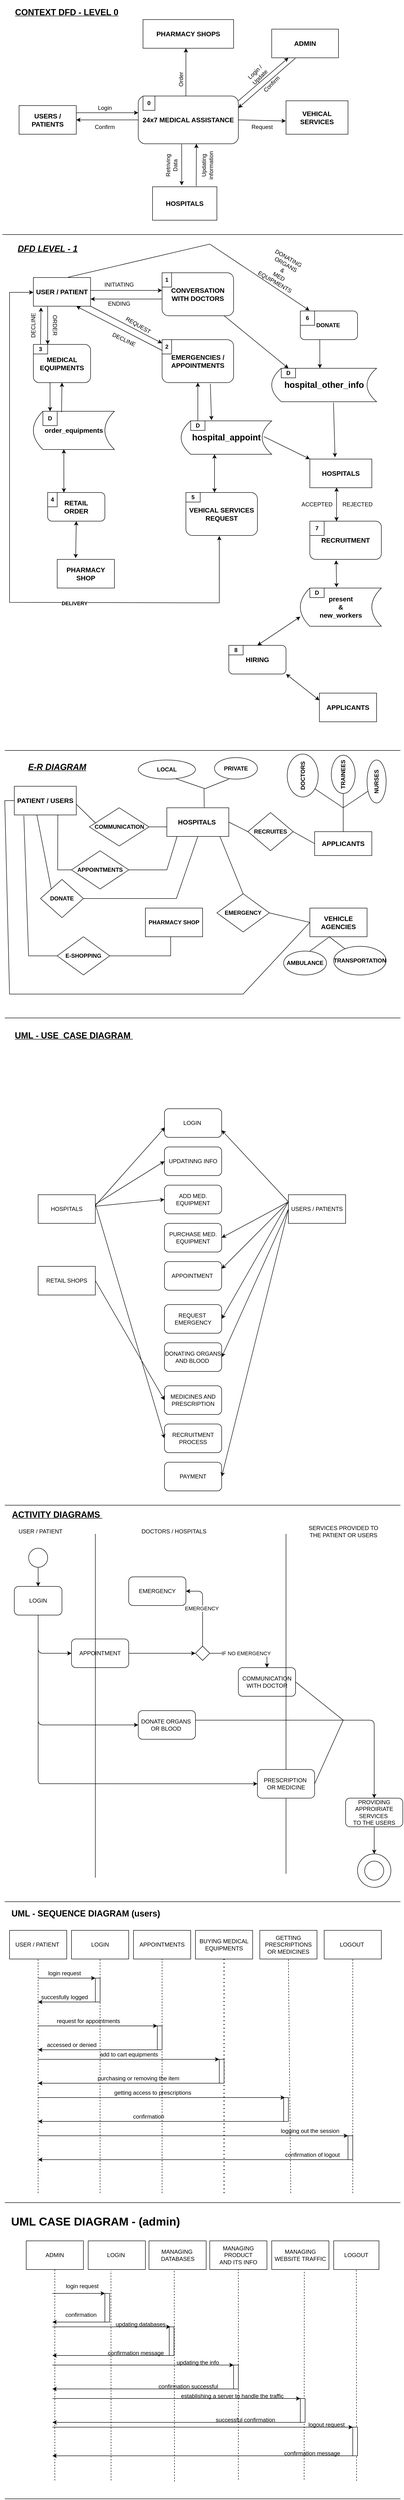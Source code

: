 <mxfile version="16.5.2" type="google"><diagram id="6dmIvcdhFt1q0qA204dE" name="Page-1"><mxGraphModel dx="1036" dy="513" grid="1" gridSize="10" guides="1" tooltips="1" connect="1" arrows="1" fold="1" page="1" pageScale="1" pageWidth="850" pageHeight="1100" math="0" shadow="0"><root><mxCell id="0"/><mxCell id="1" parent="0"/><mxCell id="yiYlO9xgwBNaHFCsky1X-1" value="&lt;h3&gt;&lt;b&gt;24x7 MEDICAL ASSISTANCE&lt;/b&gt;&lt;/h3&gt;" style="rounded=1;whiteSpace=wrap;html=1;" parent="1" vertex="1"><mxGeometry x="290" y="210" width="210" height="100" as="geometry"/></mxCell><mxCell id="yiYlO9xgwBNaHFCsky1X-2" value="&lt;b&gt;0&lt;/b&gt;" style="rounded=0;whiteSpace=wrap;html=1;" parent="1" vertex="1"><mxGeometry x="300" y="210" width="25" height="30" as="geometry"/></mxCell><mxCell id="yiYlO9xgwBNaHFCsky1X-3" value="" style="endArrow=classic;html=1;rounded=0;" parent="1" edge="1"><mxGeometry width="50" height="50" relative="1" as="geometry"><mxPoint x="390" y="210" as="sourcePoint"/><mxPoint x="390" y="110" as="targetPoint"/><Array as="points"><mxPoint x="390" y="160"/><mxPoint x="390" y="110"/><mxPoint x="390" y="120"/></Array></mxGeometry></mxCell><mxCell id="yiYlO9xgwBNaHFCsky1X-4" value="&lt;h3&gt;&lt;b&gt;ADMIN&lt;/b&gt;&lt;/h3&gt;" style="rounded=0;whiteSpace=wrap;html=1;" parent="1" vertex="1"><mxGeometry x="570" y="70" width="140" height="60" as="geometry"/></mxCell><mxCell id="yiYlO9xgwBNaHFCsky1X-5" value="&lt;h3&gt;&lt;b&gt;PHARMACY SHOPS&lt;/b&gt;&lt;/h3&gt;" style="rounded=0;whiteSpace=wrap;html=1;" parent="1" vertex="1"><mxGeometry x="300" y="50" width="190" height="60" as="geometry"/></mxCell><mxCell id="yiYlO9xgwBNaHFCsky1X-6" value="&lt;h3&gt;&lt;b&gt;VEHICAL SERVICES&lt;/b&gt;&lt;/h3&gt;" style="rounded=0;whiteSpace=wrap;html=1;" parent="1" vertex="1"><mxGeometry x="600" y="220" width="130" height="70" as="geometry"/></mxCell><mxCell id="yiYlO9xgwBNaHFCsky1X-7" value="&lt;h3&gt;&lt;b&gt;HOSPITALS&lt;/b&gt;&lt;/h3&gt;" style="rounded=0;whiteSpace=wrap;html=1;" parent="1" vertex="1"><mxGeometry x="320" y="400" width="135" height="70" as="geometry"/></mxCell><mxCell id="yiYlO9xgwBNaHFCsky1X-16" style="edgeStyle=orthogonalEdgeStyle;rounded=0;orthogonalLoop=1;jettySize=auto;html=1;exitX=1;exitY=0.25;exitDx=0;exitDy=0;entryX=0;entryY=0.35;entryDx=0;entryDy=0;entryPerimeter=0;" parent="1" source="yiYlO9xgwBNaHFCsky1X-9" target="yiYlO9xgwBNaHFCsky1X-1" edge="1"><mxGeometry relative="1" as="geometry"/></mxCell><mxCell id="yiYlO9xgwBNaHFCsky1X-9" value="&lt;h3&gt;&lt;b&gt;USERS / PATIENTS&lt;/b&gt;&lt;/h3&gt;" style="rounded=0;whiteSpace=wrap;html=1;" parent="1" vertex="1"><mxGeometry x="40" y="230" width="120" height="60" as="geometry"/></mxCell><mxCell id="yiYlO9xgwBNaHFCsky1X-10" value="" style="endArrow=classic;html=1;rounded=0;entryX=0.25;entryY=1;entryDx=0;entryDy=0;" parent="1" target="yiYlO9xgwBNaHFCsky1X-4" edge="1"><mxGeometry width="50" height="50" relative="1" as="geometry"><mxPoint x="500" y="220" as="sourcePoint"/><mxPoint x="450" y="260" as="targetPoint"/></mxGeometry></mxCell><mxCell id="yiYlO9xgwBNaHFCsky1X-11" value="" style="endArrow=classic;html=1;rounded=0;exitX=1;exitY=0.5;exitDx=0;exitDy=0;entryX=-0.003;entryY=0.603;entryDx=0;entryDy=0;entryPerimeter=0;" parent="1" source="yiYlO9xgwBNaHFCsky1X-1" target="yiYlO9xgwBNaHFCsky1X-6" edge="1"><mxGeometry width="50" height="50" relative="1" as="geometry"><mxPoint x="400" y="310" as="sourcePoint"/><mxPoint x="600" y="255" as="targetPoint"/></mxGeometry></mxCell><mxCell id="yiYlO9xgwBNaHFCsky1X-12" value="" style="endArrow=classic;html=1;rounded=0;exitX=0.434;exitY=1.01;exitDx=0;exitDy=0;exitPerimeter=0;entryX=0.453;entryY=-0.043;entryDx=0;entryDy=0;entryPerimeter=0;" parent="1" source="yiYlO9xgwBNaHFCsky1X-1" target="yiYlO9xgwBNaHFCsky1X-7" edge="1"><mxGeometry width="50" height="50" relative="1" as="geometry"><mxPoint x="400" y="310" as="sourcePoint"/><mxPoint x="388" y="390" as="targetPoint"/></mxGeometry></mxCell><mxCell id="yiYlO9xgwBNaHFCsky1X-13" value="" style="endArrow=classic;html=1;rounded=0;exitX=0.679;exitY=-0.017;exitDx=0;exitDy=0;exitPerimeter=0;" parent="1" source="yiYlO9xgwBNaHFCsky1X-7" edge="1"><mxGeometry width="50" height="50" relative="1" as="geometry"><mxPoint x="400" y="310" as="sourcePoint"/><mxPoint x="412" y="310" as="targetPoint"/></mxGeometry></mxCell><mxCell id="yiYlO9xgwBNaHFCsky1X-14" value="" style="endArrow=classic;html=1;rounded=0;entryX=1;entryY=0.25;entryDx=0;entryDy=0;exitX=0.354;exitY=1.017;exitDx=0;exitDy=0;exitPerimeter=0;" parent="1" source="yiYlO9xgwBNaHFCsky1X-4" target="yiYlO9xgwBNaHFCsky1X-1" edge="1"><mxGeometry width="50" height="50" relative="1" as="geometry"><mxPoint x="400" y="310" as="sourcePoint"/><mxPoint x="450" y="260" as="targetPoint"/></mxGeometry></mxCell><mxCell id="yiYlO9xgwBNaHFCsky1X-17" value="" style="endArrow=classic;html=1;rounded=0;exitX=0;exitY=0.5;exitDx=0;exitDy=0;entryX=1;entryY=0.5;entryDx=0;entryDy=0;" parent="1" source="yiYlO9xgwBNaHFCsky1X-1" target="yiYlO9xgwBNaHFCsky1X-9" edge="1"><mxGeometry width="50" height="50" relative="1" as="geometry"><mxPoint x="400" y="310" as="sourcePoint"/><mxPoint x="450" y="260" as="targetPoint"/></mxGeometry></mxCell><mxCell id="yiYlO9xgwBNaHFCsky1X-18" value="Login" style="text;html=1;strokeColor=none;fillColor=none;align=center;verticalAlign=middle;whiteSpace=wrap;rounded=0;" parent="1" vertex="1"><mxGeometry x="190" y="220" width="60" height="30" as="geometry"/></mxCell><mxCell id="yiYlO9xgwBNaHFCsky1X-19" value="Confirm" style="text;html=1;strokeColor=none;fillColor=none;align=center;verticalAlign=middle;whiteSpace=wrap;rounded=0;" parent="1" vertex="1"><mxGeometry x="190" y="260" width="60" height="30" as="geometry"/></mxCell><mxCell id="yiYlO9xgwBNaHFCsky1X-21" value="Login / Update" style="text;html=1;strokeColor=none;fillColor=none;align=center;verticalAlign=middle;whiteSpace=wrap;rounded=0;rotation=-45;" parent="1" vertex="1"><mxGeometry x="510" y="150" width="60" height="30" as="geometry"/></mxCell><mxCell id="yiYlO9xgwBNaHFCsky1X-23" value="Confirm" style="text;html=1;strokeColor=none;fillColor=none;align=center;verticalAlign=middle;whiteSpace=wrap;rounded=0;rotation=-45;" parent="1" vertex="1"><mxGeometry x="540" y="170" width="60" height="30" as="geometry"/></mxCell><mxCell id="yiYlO9xgwBNaHFCsky1X-24" value="Request" style="text;html=1;strokeColor=none;fillColor=none;align=center;verticalAlign=middle;whiteSpace=wrap;rounded=0;rotation=0;" parent="1" vertex="1"><mxGeometry x="520" y="260" width="60" height="30" as="geometry"/></mxCell><mxCell id="yiYlO9xgwBNaHFCsky1X-25" value="Updating information" style="text;html=1;strokeColor=none;fillColor=none;align=center;verticalAlign=middle;whiteSpace=wrap;rounded=0;rotation=-90;" parent="1" vertex="1"><mxGeometry x="400" y="340" width="70" height="30" as="geometry"/></mxCell><mxCell id="yiYlO9xgwBNaHFCsky1X-26" value="Retriving Data" style="text;html=1;strokeColor=none;fillColor=none;align=center;verticalAlign=middle;whiteSpace=wrap;rounded=0;rotation=-90;" parent="1" vertex="1"><mxGeometry x="330" y="340" width="60" height="30" as="geometry"/></mxCell><mxCell id="yiYlO9xgwBNaHFCsky1X-27" value="Order" style="text;html=1;strokeColor=none;fillColor=none;align=center;verticalAlign=middle;whiteSpace=wrap;rounded=0;rotation=-90;" parent="1" vertex="1"><mxGeometry x="360" y="160" width="40" height="30" as="geometry"/></mxCell><mxCell id="yiYlO9xgwBNaHFCsky1X-28" value="&lt;h2&gt;&lt;b&gt;&lt;u&gt;CONTEXT DFD - LEVEL 0&lt;/u&gt;&lt;/b&gt;&lt;/h2&gt;" style="text;html=1;strokeColor=none;fillColor=none;align=center;verticalAlign=middle;whiteSpace=wrap;rounded=0;" parent="1" vertex="1"><mxGeometry x="10" y="20" width="260" height="30" as="geometry"/></mxCell><mxCell id="yiYlO9xgwBNaHFCsky1X-29" value="" style="endArrow=none;html=1;rounded=0;" parent="1" edge="1"><mxGeometry width="50" height="50" relative="1" as="geometry"><mxPoint x="5" y="500" as="sourcePoint"/><mxPoint x="845" y="500" as="targetPoint"/></mxGeometry></mxCell><mxCell id="yiYlO9xgwBNaHFCsky1X-30" value="&lt;h2&gt;&lt;b&gt;&lt;i&gt;&lt;u&gt;DFD LEVEL - 1&lt;/u&gt;&lt;/i&gt;&lt;/b&gt;&lt;/h2&gt;" style="text;html=1;strokeColor=none;fillColor=none;align=center;verticalAlign=middle;whiteSpace=wrap;rounded=0;" parent="1" vertex="1"><mxGeometry x="10" y="510" width="180" height="40" as="geometry"/></mxCell><mxCell id="yiYlO9xgwBNaHFCsky1X-31" value="&lt;h3&gt;&lt;b&gt;USER / PATIENT&lt;/b&gt;&lt;/h3&gt;" style="rounded=0;whiteSpace=wrap;html=1;" parent="1" vertex="1"><mxGeometry x="70" y="590" width="120" height="60" as="geometry"/></mxCell><mxCell id="yiYlO9xgwBNaHFCsky1X-33" value="&lt;h3&gt;&lt;b&gt;CONVERSATION WITH DOCTORS&lt;/b&gt;&lt;/h3&gt;" style="rounded=1;whiteSpace=wrap;html=1;" parent="1" vertex="1"><mxGeometry x="340" y="580" width="150" height="90" as="geometry"/></mxCell><mxCell id="yiYlO9xgwBNaHFCsky1X-34" value="&lt;b&gt;1&lt;/b&gt;" style="rounded=0;whiteSpace=wrap;html=1;" parent="1" vertex="1"><mxGeometry x="340" y="580" width="20" height="30" as="geometry"/></mxCell><mxCell id="yiYlO9xgwBNaHFCsky1X-35" value="&lt;h3&gt;&lt;b&gt;EMERGENCIES / APPOINTMENTS&lt;/b&gt;&lt;/h3&gt;" style="rounded=1;whiteSpace=wrap;html=1;" parent="1" vertex="1"><mxGeometry x="340" y="720" width="150" height="90" as="geometry"/></mxCell><mxCell id="yiYlO9xgwBNaHFCsky1X-37" value="&lt;b&gt;2&lt;/b&gt;" style="rounded=0;whiteSpace=wrap;html=1;" parent="1" vertex="1"><mxGeometry x="340" y="720" width="20" height="30" as="geometry"/></mxCell><mxCell id="yiYlO9xgwBNaHFCsky1X-38" value="&lt;b&gt;DONATE&amp;nbsp;&lt;/b&gt;" style="rounded=1;whiteSpace=wrap;html=1;" parent="1" vertex="1"><mxGeometry x="630" y="660" width="120" height="60" as="geometry"/></mxCell><mxCell id="yiYlO9xgwBNaHFCsky1X-39" value="&lt;b&gt;6&lt;/b&gt;" style="rounded=0;whiteSpace=wrap;html=1;" parent="1" vertex="1"><mxGeometry x="630" y="660" width="30" height="30" as="geometry"/></mxCell><mxCell id="yiYlO9xgwBNaHFCsky1X-40" value="&lt;h2&gt;&lt;b&gt;hospital_appoint&lt;/b&gt;&lt;/h2&gt;" style="shape=dataStorage;whiteSpace=wrap;html=1;fixedSize=1;" parent="1" vertex="1"><mxGeometry x="380" y="890" width="190" height="70" as="geometry"/></mxCell><mxCell id="yiYlO9xgwBNaHFCsky1X-41" value="&lt;h2&gt;&lt;b&gt;hospital_other_info&lt;/b&gt;&lt;/h2&gt;" style="shape=dataStorage;whiteSpace=wrap;html=1;fixedSize=1;" parent="1" vertex="1"><mxGeometry x="570" y="780" width="220" height="70" as="geometry"/></mxCell><mxCell id="yiYlO9xgwBNaHFCsky1X-42" value="&lt;b&gt;D&lt;/b&gt;" style="rounded=0;whiteSpace=wrap;html=1;" parent="1" vertex="1"><mxGeometry x="400" y="890" width="30" height="20" as="geometry"/></mxCell><mxCell id="yiYlO9xgwBNaHFCsky1X-43" value="&lt;b&gt;D&lt;/b&gt;" style="rounded=0;whiteSpace=wrap;html=1;" parent="1" vertex="1"><mxGeometry x="590" y="780" width="30" height="20" as="geometry"/></mxCell><mxCell id="yiYlO9xgwBNaHFCsky1X-44" value="&lt;h3&gt;&lt;b&gt;HOSPITALS&lt;/b&gt;&lt;/h3&gt;" style="rounded=0;whiteSpace=wrap;html=1;" parent="1" vertex="1"><mxGeometry x="650" y="970" width="130" height="60" as="geometry"/></mxCell><mxCell id="yiYlO9xgwBNaHFCsky1X-45" value="&lt;h3&gt;&lt;b&gt;RECRUITMENT&lt;/b&gt;&lt;/h3&gt;" style="rounded=1;whiteSpace=wrap;html=1;" parent="1" vertex="1"><mxGeometry x="650" y="1100" width="150" height="80" as="geometry"/></mxCell><mxCell id="yiYlO9xgwBNaHFCsky1X-46" value="&lt;b&gt;7&lt;/b&gt;" style="rounded=0;whiteSpace=wrap;html=1;" parent="1" vertex="1"><mxGeometry x="650" y="1100" width="30" height="30" as="geometry"/></mxCell><mxCell id="yiYlO9xgwBNaHFCsky1X-47" value="&lt;h3&gt;&lt;b&gt;present&lt;br&gt;&lt;/b&gt;&lt;b&gt;&amp;amp;&lt;br&gt;&lt;/b&gt;&lt;b&gt;new_workers&lt;/b&gt;&lt;/h3&gt;" style="shape=dataStorage;whiteSpace=wrap;html=1;fixedSize=1;" parent="1" vertex="1"><mxGeometry x="630" y="1240" width="170" height="80" as="geometry"/></mxCell><mxCell id="yiYlO9xgwBNaHFCsky1X-48" value="&lt;b&gt;D&lt;/b&gt;" style="rounded=0;whiteSpace=wrap;html=1;" parent="1" vertex="1"><mxGeometry x="650" y="1240" width="30" height="20" as="geometry"/></mxCell><mxCell id="yiYlO9xgwBNaHFCsky1X-49" value="&lt;h3&gt;&lt;b&gt;HIRING&lt;/b&gt;&lt;/h3&gt;" style="rounded=1;whiteSpace=wrap;html=1;" parent="1" vertex="1"><mxGeometry x="480" y="1360" width="120" height="60" as="geometry"/></mxCell><mxCell id="yiYlO9xgwBNaHFCsky1X-50" value="&lt;b&gt;8&lt;/b&gt;" style="rounded=0;whiteSpace=wrap;html=1;" parent="1" vertex="1"><mxGeometry x="480" y="1360" width="30" height="20" as="geometry"/></mxCell><mxCell id="yiYlO9xgwBNaHFCsky1X-51" value="&lt;h3&gt;&lt;b&gt;APPLICANTS&lt;/b&gt;&lt;/h3&gt;" style="rounded=0;whiteSpace=wrap;html=1;" parent="1" vertex="1"><mxGeometry x="670" y="1460" width="120" height="60" as="geometry"/></mxCell><mxCell id="yiYlO9xgwBNaHFCsky1X-52" value="&lt;h3&gt;&lt;b&gt;VEHICAL SERVICES&lt;br&gt;&lt;/b&gt;&lt;b&gt;REQUEST&lt;/b&gt;&lt;/h3&gt;" style="rounded=1;whiteSpace=wrap;html=1;" parent="1" vertex="1"><mxGeometry x="390" y="1040" width="150" height="90" as="geometry"/></mxCell><mxCell id="yiYlO9xgwBNaHFCsky1X-53" value="&lt;b&gt;5&lt;/b&gt;" style="rounded=0;whiteSpace=wrap;html=1;" parent="1" vertex="1"><mxGeometry x="390" y="1040" width="30" height="20" as="geometry"/></mxCell><mxCell id="yiYlO9xgwBNaHFCsky1X-54" value="&lt;h3&gt;&lt;b&gt;MEDICAL&lt;br&gt;&lt;/b&gt;&lt;b&gt;EQUIPMENTS&lt;/b&gt;&lt;/h3&gt;" style="rounded=1;whiteSpace=wrap;html=1;" parent="1" vertex="1"><mxGeometry x="70" y="730" width="120" height="80" as="geometry"/></mxCell><mxCell id="yiYlO9xgwBNaHFCsky1X-55" value="&lt;b&gt;3&lt;/b&gt;" style="rounded=0;whiteSpace=wrap;html=1;" parent="1" vertex="1"><mxGeometry x="70" y="730" width="30" height="20" as="geometry"/></mxCell><mxCell id="yiYlO9xgwBNaHFCsky1X-56" value="&lt;h3&gt;&lt;b&gt;order_equipments&lt;/b&gt;&lt;/h3&gt;" style="shape=dataStorage;whiteSpace=wrap;html=1;fixedSize=1;" parent="1" vertex="1"><mxGeometry x="70" y="870" width="170" height="80" as="geometry"/></mxCell><mxCell id="yiYlO9xgwBNaHFCsky1X-57" value="&lt;b&gt;D&lt;/b&gt;" style="rounded=0;whiteSpace=wrap;html=1;" parent="1" vertex="1"><mxGeometry x="90" y="870" width="30" height="30" as="geometry"/></mxCell><mxCell id="yiYlO9xgwBNaHFCsky1X-58" value="&lt;h3&gt;&lt;b&gt;RETAIL&lt;br&gt;&lt;/b&gt;ORDER&lt;/h3&gt;" style="rounded=1;whiteSpace=wrap;html=1;" parent="1" vertex="1"><mxGeometry x="100" y="1040" width="120" height="60" as="geometry"/></mxCell><mxCell id="yiYlO9xgwBNaHFCsky1X-59" value="&lt;b&gt;4&lt;/b&gt;" style="rounded=0;whiteSpace=wrap;html=1;" parent="1" vertex="1"><mxGeometry x="100" y="1040" width="20" height="30" as="geometry"/></mxCell><mxCell id="yiYlO9xgwBNaHFCsky1X-60" value="&lt;h3&gt;&lt;b&gt;PHARMACY SHOP&lt;/b&gt;&lt;/h3&gt;" style="rounded=0;whiteSpace=wrap;html=1;" parent="1" vertex="1"><mxGeometry x="120" y="1180" width="120" height="60" as="geometry"/></mxCell><mxCell id="yiYlO9xgwBNaHFCsky1X-61" value="" style="endArrow=classic;html=1;rounded=0;" parent="1" edge="1"><mxGeometry width="50" height="50" relative="1" as="geometry"><mxPoint x="190" y="617" as="sourcePoint"/><mxPoint x="340" y="617" as="targetPoint"/></mxGeometry></mxCell><mxCell id="yiYlO9xgwBNaHFCsky1X-62" value="" style="endArrow=classic;html=1;rounded=0;entryX=1;entryY=0.75;entryDx=0;entryDy=0;" parent="1" target="yiYlO9xgwBNaHFCsky1X-31" edge="1"><mxGeometry width="50" height="50" relative="1" as="geometry"><mxPoint x="340" y="635" as="sourcePoint"/><mxPoint x="450" y="660" as="targetPoint"/></mxGeometry></mxCell><mxCell id="yiYlO9xgwBNaHFCsky1X-63" value="" style="endArrow=classic;html=1;rounded=0;exitX=0.607;exitY=-0.01;exitDx=0;exitDy=0;exitPerimeter=0;entryX=0.16;entryY=-0.017;entryDx=0;entryDy=0;entryPerimeter=0;" parent="1" source="yiYlO9xgwBNaHFCsky1X-31" target="yiYlO9xgwBNaHFCsky1X-38" edge="1"><mxGeometry width="50" height="50" relative="1" as="geometry"><mxPoint x="400" y="710" as="sourcePoint"/><mxPoint x="450" y="660" as="targetPoint"/><Array as="points"><mxPoint x="440" y="520"/></Array></mxGeometry></mxCell><mxCell id="yiYlO9xgwBNaHFCsky1X-64" value="INITIATING" style="text;html=1;strokeColor=none;fillColor=none;align=center;verticalAlign=middle;whiteSpace=wrap;rounded=0;" parent="1" vertex="1"><mxGeometry x="220" y="590" width="60" height="30" as="geometry"/></mxCell><mxCell id="yiYlO9xgwBNaHFCsky1X-66" value="ENDING" style="text;html=1;strokeColor=none;fillColor=none;align=center;verticalAlign=middle;whiteSpace=wrap;rounded=0;" parent="1" vertex="1"><mxGeometry x="220" y="630" width="60" height="30" as="geometry"/></mxCell><mxCell id="yiYlO9xgwBNaHFCsky1X-67" value="DONATING&amp;nbsp;&lt;br&gt;ORGANS&lt;br&gt;&amp;amp;&lt;br&gt;MED EQUIPMENTS&amp;nbsp;" style="text;html=1;strokeColor=none;fillColor=none;align=center;verticalAlign=middle;whiteSpace=wrap;rounded=0;rotation=30;" parent="1" vertex="1"><mxGeometry x="555" y="560" width="75" height="30" as="geometry"/></mxCell><mxCell id="yiYlO9xgwBNaHFCsky1X-68" value="" style="endArrow=classic;html=1;rounded=0;exitX=0.34;exitY=0.997;exitDx=0;exitDy=0;exitPerimeter=0;" parent="1" source="yiYlO9xgwBNaHFCsky1X-38" edge="1"><mxGeometry width="50" height="50" relative="1" as="geometry"><mxPoint x="400" y="860" as="sourcePoint"/><mxPoint x="671" y="780" as="targetPoint"/></mxGeometry></mxCell><mxCell id="yiYlO9xgwBNaHFCsky1X-69" value="" style="endArrow=classic;html=1;rounded=0;entryX=0.5;entryY=0;entryDx=0;entryDy=0;" parent="1" source="yiYlO9xgwBNaHFCsky1X-33" target="yiYlO9xgwBNaHFCsky1X-43" edge="1"><mxGeometry width="50" height="50" relative="1" as="geometry"><mxPoint x="400" y="860" as="sourcePoint"/><mxPoint x="450" y="810" as="targetPoint"/></mxGeometry></mxCell><mxCell id="yiYlO9xgwBNaHFCsky1X-70" value="" style="endArrow=classic;html=1;rounded=0;entryX=0.335;entryY=-0.02;entryDx=0;entryDy=0;entryPerimeter=0;exitX=0.675;exitY=1.029;exitDx=0;exitDy=0;exitPerimeter=0;" parent="1" source="yiYlO9xgwBNaHFCsky1X-35" target="yiYlO9xgwBNaHFCsky1X-40" edge="1"><mxGeometry width="50" height="50" relative="1" as="geometry"><mxPoint x="400" y="860" as="sourcePoint"/><mxPoint x="450" y="810" as="targetPoint"/></mxGeometry></mxCell><mxCell id="yiYlO9xgwBNaHFCsky1X-71" value="" style="endArrow=classic;html=1;rounded=0;exitX=1;exitY=1;exitDx=0;exitDy=0;entryX=0;entryY=0.25;entryDx=0;entryDy=0;" parent="1" source="yiYlO9xgwBNaHFCsky1X-31" target="yiYlO9xgwBNaHFCsky1X-37" edge="1"><mxGeometry width="50" height="50" relative="1" as="geometry"><mxPoint x="400" y="860" as="sourcePoint"/><mxPoint x="450" y="810" as="targetPoint"/></mxGeometry></mxCell><mxCell id="yiYlO9xgwBNaHFCsky1X-72" value="" style="endArrow=classic;html=1;rounded=0;entryX=0.75;entryY=1;entryDx=0;entryDy=0;exitX=0;exitY=0.75;exitDx=0;exitDy=0;" parent="1" source="yiYlO9xgwBNaHFCsky1X-37" target="yiYlO9xgwBNaHFCsky1X-31" edge="1"><mxGeometry width="50" height="50" relative="1" as="geometry"><mxPoint x="400" y="860" as="sourcePoint"/><mxPoint x="450" y="810" as="targetPoint"/></mxGeometry></mxCell><mxCell id="yiYlO9xgwBNaHFCsky1X-73" value="REQUEST" style="text;html=1;strokeColor=none;fillColor=none;align=center;verticalAlign=middle;whiteSpace=wrap;rounded=0;rotation=30;" parent="1" vertex="1"><mxGeometry x="260" y="675" width="60" height="30" as="geometry"/></mxCell><mxCell id="yiYlO9xgwBNaHFCsky1X-74" value="DECLINE" style="text;html=1;strokeColor=none;fillColor=none;align=center;verticalAlign=middle;whiteSpace=wrap;rounded=0;rotation=25;" parent="1" vertex="1"><mxGeometry x="230" y="705" width="60" height="30" as="geometry"/></mxCell><mxCell id="yiYlO9xgwBNaHFCsky1X-76" value="" style="endArrow=classic;html=1;rounded=0;entryX=0.133;entryY=1.043;entryDx=0;entryDy=0;entryPerimeter=0;exitX=0.5;exitY=0;exitDx=0;exitDy=0;" parent="1" source="yiYlO9xgwBNaHFCsky1X-55" target="yiYlO9xgwBNaHFCsky1X-31" edge="1"><mxGeometry width="50" height="50" relative="1" as="geometry"><mxPoint x="400" y="860" as="sourcePoint"/><mxPoint x="450" y="810" as="targetPoint"/></mxGeometry></mxCell><mxCell id="yiYlO9xgwBNaHFCsky1X-77" value="" style="endArrow=classic;html=1;rounded=0;entryX=0.25;entryY=0;entryDx=0;entryDy=0;exitX=0.25;exitY=1;exitDx=0;exitDy=0;" parent="1" source="yiYlO9xgwBNaHFCsky1X-31" target="yiYlO9xgwBNaHFCsky1X-54" edge="1"><mxGeometry width="50" height="50" relative="1" as="geometry"><mxPoint x="400" y="860" as="sourcePoint"/><mxPoint x="450" y="810" as="targetPoint"/></mxGeometry></mxCell><mxCell id="yiYlO9xgwBNaHFCsky1X-78" value="ORDER" style="text;html=1;strokeColor=none;fillColor=none;align=center;verticalAlign=middle;whiteSpace=wrap;rounded=0;rotation=90;" parent="1" vertex="1"><mxGeometry x="90" y="675" width="50" height="30" as="geometry"/></mxCell><mxCell id="yiYlO9xgwBNaHFCsky1X-79" value="DECLINE" style="text;html=1;strokeColor=none;fillColor=none;align=center;verticalAlign=middle;whiteSpace=wrap;rounded=0;rotation=-90;" parent="1" vertex="1"><mxGeometry x="40" y="675" width="60" height="30" as="geometry"/></mxCell><mxCell id="yiYlO9xgwBNaHFCsky1X-81" value="" style="endArrow=classic;html=1;rounded=0;entryX=0.5;entryY=1;entryDx=0;entryDy=0;exitX=0.348;exitY=0.023;exitDx=0;exitDy=0;exitPerimeter=0;" parent="1" source="yiYlO9xgwBNaHFCsky1X-56" target="yiYlO9xgwBNaHFCsky1X-54" edge="1"><mxGeometry width="50" height="50" relative="1" as="geometry"><mxPoint x="400" y="860" as="sourcePoint"/><mxPoint x="450" y="810" as="targetPoint"/></mxGeometry></mxCell><mxCell id="yiYlO9xgwBNaHFCsky1X-82" value="" style="endArrow=classic;html=1;rounded=0;entryX=0.5;entryY=0;entryDx=0;entryDy=0;" parent="1" target="yiYlO9xgwBNaHFCsky1X-57" edge="1"><mxGeometry width="50" height="50" relative="1" as="geometry"><mxPoint x="105" y="810" as="sourcePoint"/><mxPoint x="450" y="810" as="targetPoint"/></mxGeometry></mxCell><mxCell id="yiYlO9xgwBNaHFCsky1X-83" value="" style="endArrow=classic;startArrow=classic;html=1;rounded=0;entryX=0.376;entryY=0.993;entryDx=0;entryDy=0;entryPerimeter=0;" parent="1" target="yiYlO9xgwBNaHFCsky1X-56" edge="1"><mxGeometry width="50" height="50" relative="1" as="geometry"><mxPoint x="134" y="1040" as="sourcePoint"/><mxPoint x="450" y="1020" as="targetPoint"/></mxGeometry></mxCell><mxCell id="yiYlO9xgwBNaHFCsky1X-84" value="" style="endArrow=classic;startArrow=classic;html=1;rounded=0;entryX=0.5;entryY=1;entryDx=0;entryDy=0;exitX=0.323;exitY=-0.043;exitDx=0;exitDy=0;exitPerimeter=0;" parent="1" source="yiYlO9xgwBNaHFCsky1X-60" target="yiYlO9xgwBNaHFCsky1X-58" edge="1"><mxGeometry width="50" height="50" relative="1" as="geometry"><mxPoint x="400" y="1070" as="sourcePoint"/><mxPoint x="450" y="1020" as="targetPoint"/></mxGeometry></mxCell><mxCell id="yiYlO9xgwBNaHFCsky1X-86" value="" style="endArrow=classic;html=1;rounded=0;entryX=0.5;entryY=1;entryDx=0;entryDy=0;exitX=0.5;exitY=0;exitDx=0;exitDy=0;" parent="1" source="yiYlO9xgwBNaHFCsky1X-42" target="yiYlO9xgwBNaHFCsky1X-35" edge="1"><mxGeometry width="50" height="50" relative="1" as="geometry"><mxPoint x="400" y="920" as="sourcePoint"/><mxPoint x="450" y="870" as="targetPoint"/></mxGeometry></mxCell><mxCell id="yiYlO9xgwBNaHFCsky1X-87" value="" style="endArrow=classic;startArrow=classic;html=1;rounded=0;" parent="1" edge="1"><mxGeometry width="50" height="50" relative="1" as="geometry"><mxPoint x="450" y="1040" as="sourcePoint"/><mxPoint x="450" y="960" as="targetPoint"/></mxGeometry></mxCell><mxCell id="yiYlO9xgwBNaHFCsky1X-88" value="" style="endArrow=classic;startArrow=classic;html=1;rounded=0;exitX=0;exitY=0.5;exitDx=0;exitDy=0;" parent="1" edge="1"><mxGeometry width="50" height="50" relative="1" as="geometry"><mxPoint x="70" y="621" as="sourcePoint"/><mxPoint x="460" y="1131" as="targetPoint"/><Array as="points"><mxPoint x="20" y="621"/><mxPoint x="20" y="1270"/><mxPoint x="460" y="1271"/><mxPoint x="460" y="1270"/></Array></mxGeometry></mxCell><mxCell id="yiYlO9xgwBNaHFCsky1X-91" value="&lt;h4&gt;&lt;b&gt;DELIVERY&lt;/b&gt;&lt;/h4&gt;" style="edgeLabel;html=1;align=center;verticalAlign=middle;resizable=0;points=[];" parent="yiYlO9xgwBNaHFCsky1X-88" vertex="1" connectable="0"><mxGeometry x="0.306" y="-1" relative="1" as="geometry"><mxPoint as="offset"/></mxGeometry></mxCell><mxCell id="yiYlO9xgwBNaHFCsky1X-92" value="" style="endArrow=classic;html=1;rounded=0;exitX=0.912;exitY=0.471;exitDx=0;exitDy=0;exitPerimeter=0;entryX=0;entryY=0;entryDx=0;entryDy=0;" parent="1" source="yiYlO9xgwBNaHFCsky1X-40" target="yiYlO9xgwBNaHFCsky1X-44" edge="1"><mxGeometry width="50" height="50" relative="1" as="geometry"><mxPoint x="390" y="1020" as="sourcePoint"/><mxPoint x="440" y="970" as="targetPoint"/></mxGeometry></mxCell><mxCell id="yiYlO9xgwBNaHFCsky1X-93" value="" style="endArrow=classic;html=1;rounded=0;exitX=0.589;exitY=1.026;exitDx=0;exitDy=0;exitPerimeter=0;entryX=0.406;entryY=-0.063;entryDx=0;entryDy=0;entryPerimeter=0;" parent="1" source="yiYlO9xgwBNaHFCsky1X-41" target="yiYlO9xgwBNaHFCsky1X-44" edge="1"><mxGeometry width="50" height="50" relative="1" as="geometry"><mxPoint x="390" y="1020" as="sourcePoint"/><mxPoint x="440" y="970" as="targetPoint"/></mxGeometry></mxCell><mxCell id="yiYlO9xgwBNaHFCsky1X-94" value="" style="endArrow=classic;startArrow=classic;html=1;rounded=0;entryX=0.431;entryY=0.99;entryDx=0;entryDy=0;entryPerimeter=0;exitX=0.373;exitY=0.003;exitDx=0;exitDy=0;exitPerimeter=0;" parent="1" source="yiYlO9xgwBNaHFCsky1X-45" target="yiYlO9xgwBNaHFCsky1X-44" edge="1"><mxGeometry width="50" height="50" relative="1" as="geometry"><mxPoint x="390" y="1140" as="sourcePoint"/><mxPoint x="440" y="1090" as="targetPoint"/></mxGeometry></mxCell><mxCell id="yiYlO9xgwBNaHFCsky1X-95" value="" style="endArrow=classic;startArrow=classic;html=1;rounded=0;entryX=0.368;entryY=1.023;entryDx=0;entryDy=0;entryPerimeter=0;exitX=0.447;exitY=-0.017;exitDx=0;exitDy=0;exitPerimeter=0;" parent="1" source="yiYlO9xgwBNaHFCsky1X-47" target="yiYlO9xgwBNaHFCsky1X-45" edge="1"><mxGeometry width="50" height="50" relative="1" as="geometry"><mxPoint x="390" y="1310" as="sourcePoint"/><mxPoint x="440" y="1260" as="targetPoint"/></mxGeometry></mxCell><mxCell id="yiYlO9xgwBNaHFCsky1X-96" value="" style="endArrow=classic;startArrow=classic;html=1;rounded=0;entryX=0;entryY=0.75;entryDx=0;entryDy=0;exitX=0.5;exitY=0;exitDx=0;exitDy=0;" parent="1" source="yiYlO9xgwBNaHFCsky1X-49" target="yiYlO9xgwBNaHFCsky1X-47" edge="1"><mxGeometry width="50" height="50" relative="1" as="geometry"><mxPoint x="390" y="1360" as="sourcePoint"/><mxPoint x="440" y="1310" as="targetPoint"/></mxGeometry></mxCell><mxCell id="yiYlO9xgwBNaHFCsky1X-97" value="" style="endArrow=classic;startArrow=classic;html=1;rounded=0;exitX=0;exitY=0.25;exitDx=0;exitDy=0;entryX=1;entryY=1;entryDx=0;entryDy=0;" parent="1" source="yiYlO9xgwBNaHFCsky1X-51" target="yiYlO9xgwBNaHFCsky1X-49" edge="1"><mxGeometry width="50" height="50" relative="1" as="geometry"><mxPoint x="390" y="1360" as="sourcePoint"/><mxPoint x="440" y="1310" as="targetPoint"/></mxGeometry></mxCell><mxCell id="yiYlO9xgwBNaHFCsky1X-98" value="ACCEPTED" style="text;html=1;strokeColor=none;fillColor=none;align=center;verticalAlign=middle;whiteSpace=wrap;rounded=0;rotation=0;" parent="1" vertex="1"><mxGeometry x="640" y="1050" width="50" height="30" as="geometry"/></mxCell><mxCell id="yiYlO9xgwBNaHFCsky1X-101" value="REJECTED" style="text;html=1;strokeColor=none;fillColor=none;align=center;verticalAlign=middle;whiteSpace=wrap;rounded=0;" parent="1" vertex="1"><mxGeometry x="720" y="1050" width="60" height="30" as="geometry"/></mxCell><mxCell id="yiYlO9xgwBNaHFCsky1X-102" value="" style="endArrow=none;html=1;rounded=0;" parent="1" edge="1"><mxGeometry width="50" height="50" relative="1" as="geometry"><mxPoint x="10" y="1580" as="sourcePoint"/><mxPoint x="840" y="1580" as="targetPoint"/></mxGeometry></mxCell><mxCell id="yiYlO9xgwBNaHFCsky1X-103" value="&lt;h2&gt;&lt;b&gt;&lt;i&gt;&lt;u&gt;E-R DIAGRAM&lt;/u&gt;&lt;/i&gt;&lt;/b&gt;&lt;/h2&gt;" style="text;html=1;strokeColor=none;fillColor=none;align=center;verticalAlign=middle;whiteSpace=wrap;rounded=0;" parent="1" vertex="1"><mxGeometry x="20" y="1600" width="200" height="30" as="geometry"/></mxCell><mxCell id="yiYlO9xgwBNaHFCsky1X-104" value="&lt;h3&gt;&lt;b&gt;PATIENT / USERS&lt;/b&gt;&lt;/h3&gt;" style="rounded=0;whiteSpace=wrap;html=1;" parent="1" vertex="1"><mxGeometry x="30" y="1655" width="130" height="60" as="geometry"/></mxCell><mxCell id="yiYlO9xgwBNaHFCsky1X-105" value="&lt;h3&gt;&lt;b&gt;HOSPITALS&amp;nbsp;&lt;/b&gt;&lt;/h3&gt;" style="rounded=0;whiteSpace=wrap;html=1;" parent="1" vertex="1"><mxGeometry x="350" y="1700" width="130" height="60" as="geometry"/></mxCell><mxCell id="yiYlO9xgwBNaHFCsky1X-106" value="&lt;b&gt;PHARMACY SHOP&lt;/b&gt;" style="rounded=0;whiteSpace=wrap;html=1;" parent="1" vertex="1"><mxGeometry x="305" y="1910" width="120" height="60" as="geometry"/></mxCell><mxCell id="yiYlO9xgwBNaHFCsky1X-107" value="&lt;h3&gt;&lt;b&gt;VEHICLE AGENCIES&lt;/b&gt;&lt;/h3&gt;" style="rounded=0;whiteSpace=wrap;html=1;" parent="1" vertex="1"><mxGeometry x="650" y="1910" width="120" height="60" as="geometry"/></mxCell><mxCell id="yiYlO9xgwBNaHFCsky1X-108" value="&lt;h3&gt;&lt;b&gt;APPLICANTS&lt;/b&gt;&lt;/h3&gt;" style="rounded=0;whiteSpace=wrap;html=1;" parent="1" vertex="1"><mxGeometry x="660" y="1750" width="120" height="50" as="geometry"/></mxCell><mxCell id="yiYlO9xgwBNaHFCsky1X-109" value="" style="endArrow=none;html=1;rounded=0;entryX=0.603;entryY=-0.017;entryDx=0;entryDy=0;entryPerimeter=0;" parent="1" target="yiYlO9xgwBNaHFCsky1X-105" edge="1"><mxGeometry width="50" height="50" relative="1" as="geometry"><mxPoint x="428" y="1660" as="sourcePoint"/><mxPoint x="440" y="1760" as="targetPoint"/></mxGeometry></mxCell><mxCell id="yiYlO9xgwBNaHFCsky1X-110" value="" style="endArrow=none;html=1;rounded=0;exitX=0.653;exitY=0.975;exitDx=0;exitDy=0;exitPerimeter=0;" parent="1" source="yiYlO9xgwBNaHFCsky1X-112" edge="1"><mxGeometry width="50" height="50" relative="1" as="geometry"><mxPoint x="460" y="1640" as="sourcePoint"/><mxPoint x="430" y="1660" as="targetPoint"/></mxGeometry></mxCell><mxCell id="yiYlO9xgwBNaHFCsky1X-111" value="" style="endArrow=none;html=1;rounded=0;" parent="1" edge="1"><mxGeometry width="50" height="50" relative="1" as="geometry"><mxPoint x="480" y="1640" as="sourcePoint"/><mxPoint x="430" y="1660" as="targetPoint"/></mxGeometry></mxCell><mxCell id="yiYlO9xgwBNaHFCsky1X-112" value="&lt;b&gt;LOCAL&lt;/b&gt;" style="ellipse;whiteSpace=wrap;html=1;" parent="1" vertex="1"><mxGeometry x="290" y="1600" width="120" height="40" as="geometry"/></mxCell><mxCell id="yiYlO9xgwBNaHFCsky1X-113" value="&lt;b&gt;PRIVATE&lt;/b&gt;" style="ellipse;whiteSpace=wrap;html=1;" parent="1" vertex="1"><mxGeometry x="450" y="1595" width="90" height="45" as="geometry"/></mxCell><mxCell id="yiYlO9xgwBNaHFCsky1X-114" value="" style="endArrow=none;html=1;rounded=0;entryX=0.5;entryY=0;entryDx=0;entryDy=0;" parent="1" target="yiYlO9xgwBNaHFCsky1X-108" edge="1"><mxGeometry width="50" height="50" relative="1" as="geometry"><mxPoint x="720" y="1700" as="sourcePoint"/><mxPoint x="440" y="1760" as="targetPoint"/></mxGeometry></mxCell><mxCell id="yiYlO9xgwBNaHFCsky1X-115" value="" style="endArrow=none;html=1;rounded=0;" parent="1" edge="1"><mxGeometry width="50" height="50" relative="1" as="geometry"><mxPoint x="660" y="1660" as="sourcePoint"/><mxPoint x="720" y="1700" as="targetPoint"/></mxGeometry></mxCell><mxCell id="yiYlO9xgwBNaHFCsky1X-116" value="" style="endArrow=none;html=1;rounded=0;" parent="1" edge="1"><mxGeometry width="50" height="50" relative="1" as="geometry"><mxPoint x="720" y="1650" as="sourcePoint"/><mxPoint x="720" y="1700" as="targetPoint"/></mxGeometry></mxCell><mxCell id="yiYlO9xgwBNaHFCsky1X-117" value="" style="endArrow=none;html=1;rounded=0;" parent="1" edge="1"><mxGeometry width="50" height="50" relative="1" as="geometry"><mxPoint x="780" y="1660" as="sourcePoint"/><mxPoint x="720" y="1700" as="targetPoint"/></mxGeometry></mxCell><mxCell id="yiYlO9xgwBNaHFCsky1X-118" value="&lt;b&gt;DOCTORS&lt;/b&gt;" style="ellipse;whiteSpace=wrap;html=1;rotation=-90;" parent="1" vertex="1"><mxGeometry x="590" y="1600" width="90" height="65" as="geometry"/></mxCell><mxCell id="yiYlO9xgwBNaHFCsky1X-119" value="&lt;b&gt;TRAINEES&lt;/b&gt;" style="ellipse;whiteSpace=wrap;html=1;rotation=-90;" parent="1" vertex="1"><mxGeometry x="680" y="1605" width="80" height="50" as="geometry"/></mxCell><mxCell id="yiYlO9xgwBNaHFCsky1X-120" value="&lt;b&gt;NURSES&lt;/b&gt;" style="ellipse;whiteSpace=wrap;html=1;rotation=-90;" parent="1" vertex="1"><mxGeometry x="745" y="1625" width="90" height="40" as="geometry"/></mxCell><mxCell id="yiYlO9xgwBNaHFCsky1X-121" value="" style="endArrow=none;html=1;rounded=0;entryX=0.333;entryY=1.017;entryDx=0;entryDy=0;entryPerimeter=0;" parent="1" target="yiYlO9xgwBNaHFCsky1X-107" edge="1"><mxGeometry width="50" height="50" relative="1" as="geometry"><mxPoint x="650" y="2000" as="sourcePoint"/><mxPoint x="410" y="1910" as="targetPoint"/></mxGeometry></mxCell><mxCell id="yiYlO9xgwBNaHFCsky1X-122" value="" style="endArrow=none;html=1;rounded=0;entryX=0.34;entryY=1.003;entryDx=0;entryDy=0;entryPerimeter=0;" parent="1" target="yiYlO9xgwBNaHFCsky1X-107" edge="1"><mxGeometry width="50" height="50" relative="1" as="geometry"><mxPoint x="730" y="2000" as="sourcePoint"/><mxPoint x="410" y="1910" as="targetPoint"/></mxGeometry></mxCell><mxCell id="yiYlO9xgwBNaHFCsky1X-123" value="&lt;b&gt;AMBULANCE&lt;/b&gt;" style="ellipse;whiteSpace=wrap;html=1;" parent="1" vertex="1"><mxGeometry x="595" y="2000" width="90" height="50" as="geometry"/></mxCell><mxCell id="yiYlO9xgwBNaHFCsky1X-124" value="&lt;b&gt;TRANSPORTATION&lt;/b&gt;" style="ellipse;whiteSpace=wrap;html=1;" parent="1" vertex="1"><mxGeometry x="700" y="1990" width="110" height="60" as="geometry"/></mxCell><mxCell id="yiYlO9xgwBNaHFCsky1X-125" value="&lt;b&gt;COMMUNICATION&lt;/b&gt;" style="rhombus;whiteSpace=wrap;html=1;" parent="1" vertex="1"><mxGeometry x="187.5" y="1700" width="125" height="80" as="geometry"/></mxCell><mxCell id="yiYlO9xgwBNaHFCsky1X-126" value="" style="endArrow=none;html=1;rounded=0;entryX=1.003;entryY=0.633;entryDx=0;entryDy=0;entryPerimeter=0;exitX=0.103;exitY=0.398;exitDx=0;exitDy=0;exitPerimeter=0;" parent="1" source="yiYlO9xgwBNaHFCsky1X-125" target="yiYlO9xgwBNaHFCsky1X-104" edge="1"><mxGeometry width="50" height="50" relative="1" as="geometry"><mxPoint x="360" y="1960" as="sourcePoint"/><mxPoint x="410" y="1910" as="targetPoint"/></mxGeometry></mxCell><mxCell id="yiYlO9xgwBNaHFCsky1X-127" value="" style="endArrow=none;html=1;rounded=0;entryX=1;entryY=0.5;entryDx=0;entryDy=0;" parent="1" target="yiYlO9xgwBNaHFCsky1X-125" edge="1"><mxGeometry width="50" height="50" relative="1" as="geometry"><mxPoint x="350" y="1740" as="sourcePoint"/><mxPoint x="410" y="1910" as="targetPoint"/></mxGeometry></mxCell><mxCell id="yiYlO9xgwBNaHFCsky1X-128" value="&lt;b&gt;RECRUITES&lt;/b&gt;" style="rhombus;whiteSpace=wrap;html=1;" parent="1" vertex="1"><mxGeometry x="520" y="1710" width="95" height="80" as="geometry"/></mxCell><mxCell id="yiYlO9xgwBNaHFCsky1X-129" value="" style="endArrow=none;html=1;rounded=0;entryX=0;entryY=0.5;entryDx=0;entryDy=0;exitX=1;exitY=0.5;exitDx=0;exitDy=0;" parent="1" source="yiYlO9xgwBNaHFCsky1X-105" target="yiYlO9xgwBNaHFCsky1X-128" edge="1"><mxGeometry width="50" height="50" relative="1" as="geometry"><mxPoint x="360" y="1960" as="sourcePoint"/><mxPoint x="410" y="1910" as="targetPoint"/></mxGeometry></mxCell><mxCell id="yiYlO9xgwBNaHFCsky1X-130" value="" style="endArrow=none;html=1;rounded=0;entryX=0;entryY=0.5;entryDx=0;entryDy=0;exitX=1;exitY=0.5;exitDx=0;exitDy=0;" parent="1" source="yiYlO9xgwBNaHFCsky1X-128" target="yiYlO9xgwBNaHFCsky1X-108" edge="1"><mxGeometry width="50" height="50" relative="1" as="geometry"><mxPoint x="360" y="1960" as="sourcePoint"/><mxPoint x="410" y="1910" as="targetPoint"/></mxGeometry></mxCell><mxCell id="yiYlO9xgwBNaHFCsky1X-132" value="&lt;b&gt;APPOINTMENTS&lt;/b&gt;" style="rhombus;whiteSpace=wrap;html=1;" parent="1" vertex="1"><mxGeometry x="150" y="1790" width="120" height="80" as="geometry"/></mxCell><mxCell id="yiYlO9xgwBNaHFCsky1X-133" value="" style="endArrow=none;html=1;rounded=0;entryX=0.702;entryY=0.993;entryDx=0;entryDy=0;entryPerimeter=0;exitX=0;exitY=0.5;exitDx=0;exitDy=0;" parent="1" source="yiYlO9xgwBNaHFCsky1X-132" target="yiYlO9xgwBNaHFCsky1X-104" edge="1"><mxGeometry width="50" height="50" relative="1" as="geometry"><mxPoint x="360" y="1960" as="sourcePoint"/><mxPoint x="410" y="1910" as="targetPoint"/><Array as="points"><mxPoint x="121" y="1830"/></Array></mxGeometry></mxCell><mxCell id="yiYlO9xgwBNaHFCsky1X-134" value="" style="endArrow=none;html=1;rounded=0;entryX=0.166;entryY=0.997;entryDx=0;entryDy=0;entryPerimeter=0;exitX=1;exitY=0.5;exitDx=0;exitDy=0;" parent="1" source="yiYlO9xgwBNaHFCsky1X-132" target="yiYlO9xgwBNaHFCsky1X-105" edge="1"><mxGeometry width="50" height="50" relative="1" as="geometry"><mxPoint x="360" y="1960" as="sourcePoint"/><mxPoint x="410" y="1910" as="targetPoint"/><Array as="points"><mxPoint x="350" y="1830"/></Array></mxGeometry></mxCell><mxCell id="yiYlO9xgwBNaHFCsky1X-135" value="&lt;b&gt;DONATE&lt;/b&gt;" style="rhombus;whiteSpace=wrap;html=1;" parent="1" vertex="1"><mxGeometry x="85" y="1850" width="90" height="80" as="geometry"/></mxCell><mxCell id="yiYlO9xgwBNaHFCsky1X-136" value="" style="endArrow=none;html=1;rounded=0;entryX=0.363;entryY=0.993;entryDx=0;entryDy=0;entryPerimeter=0;exitX=0;exitY=0;exitDx=0;exitDy=0;" parent="1" source="yiYlO9xgwBNaHFCsky1X-135" target="yiYlO9xgwBNaHFCsky1X-104" edge="1"><mxGeometry width="50" height="50" relative="1" as="geometry"><mxPoint x="360" y="1960" as="sourcePoint"/><mxPoint x="410" y="1910" as="targetPoint"/></mxGeometry></mxCell><mxCell id="yiYlO9xgwBNaHFCsky1X-137" value="" style="endArrow=none;html=1;rounded=0;exitX=1;exitY=0.5;exitDx=0;exitDy=0;entryX=0.5;entryY=1;entryDx=0;entryDy=0;" parent="1" source="yiYlO9xgwBNaHFCsky1X-135" target="yiYlO9xgwBNaHFCsky1X-105" edge="1"><mxGeometry width="50" height="50" relative="1" as="geometry"><mxPoint x="360" y="1960" as="sourcePoint"/><mxPoint x="410" y="1910" as="targetPoint"/><Array as="points"><mxPoint x="370" y="1890"/></Array></mxGeometry></mxCell><mxCell id="yiYlO9xgwBNaHFCsky1X-138" value="&lt;b&gt;E-SHOPPING&lt;/b&gt;" style="rhombus;whiteSpace=wrap;html=1;" parent="1" vertex="1"><mxGeometry x="120" y="1970" width="110" height="80" as="geometry"/></mxCell><mxCell id="yiYlO9xgwBNaHFCsky1X-139" value="" style="endArrow=none;html=1;rounded=0;exitX=0;exitY=0.5;exitDx=0;exitDy=0;entryX=0.154;entryY=1.027;entryDx=0;entryDy=0;entryPerimeter=0;" parent="1" source="yiYlO9xgwBNaHFCsky1X-138" target="yiYlO9xgwBNaHFCsky1X-104" edge="1"><mxGeometry width="50" height="50" relative="1" as="geometry"><mxPoint x="360" y="1900" as="sourcePoint"/><mxPoint x="50" y="1720" as="targetPoint"/><Array as="points"><mxPoint x="60" y="2010"/></Array></mxGeometry></mxCell><mxCell id="yiYlO9xgwBNaHFCsky1X-140" value="" style="endArrow=none;html=1;rounded=0;exitX=1;exitY=0.5;exitDx=0;exitDy=0;entryX=0.442;entryY=0.99;entryDx=0;entryDy=0;entryPerimeter=0;" parent="1" source="yiYlO9xgwBNaHFCsky1X-138" target="yiYlO9xgwBNaHFCsky1X-106" edge="1"><mxGeometry width="50" height="50" relative="1" as="geometry"><mxPoint x="360" y="1900" as="sourcePoint"/><mxPoint x="410" y="1850" as="targetPoint"/><Array as="points"><mxPoint x="358" y="2010"/></Array></mxGeometry></mxCell><mxCell id="yiYlO9xgwBNaHFCsky1X-142" value="" style="endArrow=none;html=1;rounded=0;entryX=0.855;entryY=0.997;entryDx=0;entryDy=0;entryPerimeter=0;" parent="1" target="yiYlO9xgwBNaHFCsky1X-105" edge="1"><mxGeometry width="50" height="50" relative="1" as="geometry"><mxPoint x="510" y="1880" as="sourcePoint"/><mxPoint x="410" y="1760" as="targetPoint"/></mxGeometry></mxCell><mxCell id="yiYlO9xgwBNaHFCsky1X-143" value="&lt;b&gt;EMERGENCY&lt;/b&gt;" style="rhombus;whiteSpace=wrap;html=1;" parent="1" vertex="1"><mxGeometry x="455" y="1880" width="110" height="80" as="geometry"/></mxCell><mxCell id="yiYlO9xgwBNaHFCsky1X-145" value="" style="endArrow=none;html=1;rounded=0;entryX=0;entryY=0.5;entryDx=0;entryDy=0;exitX=1;exitY=0.5;exitDx=0;exitDy=0;" parent="1" source="yiYlO9xgwBNaHFCsky1X-143" target="yiYlO9xgwBNaHFCsky1X-107" edge="1"><mxGeometry width="50" height="50" relative="1" as="geometry"><mxPoint x="360" y="1950" as="sourcePoint"/><mxPoint x="410" y="1900" as="targetPoint"/></mxGeometry></mxCell><mxCell id="yiYlO9xgwBNaHFCsky1X-146" value="" style="endArrow=none;html=1;rounded=0;entryX=0;entryY=0.5;entryDx=0;entryDy=0;exitX=0;exitY=0.5;exitDx=0;exitDy=0;" parent="1" source="yiYlO9xgwBNaHFCsky1X-104" target="yiYlO9xgwBNaHFCsky1X-107" edge="1"><mxGeometry width="50" height="50" relative="1" as="geometry"><mxPoint x="360" y="1950" as="sourcePoint"/><mxPoint x="410" y="1900" as="targetPoint"/><Array as="points"><mxPoint x="10" y="1685"/><mxPoint x="20" y="2090"/><mxPoint x="510" y="2090"/></Array></mxGeometry></mxCell><mxCell id="yiYlO9xgwBNaHFCsky1X-147" value="" style="endArrow=none;html=1;rounded=0;" parent="1" edge="1"><mxGeometry width="50" height="50" relative="1" as="geometry"><mxPoint x="840" y="2140" as="sourcePoint"/><mxPoint x="10" y="2140" as="targetPoint"/></mxGeometry></mxCell><mxCell id="LLzx47ueJYITe16V5jHM-1" value="&lt;b&gt;&lt;u&gt;&lt;br&gt;&lt;/u&gt;&lt;/b&gt;&lt;h2&gt;&lt;u&gt;UML - USE&amp;nbsp; CASE DIAGRAM&amp;nbsp;&lt;/u&gt;&lt;/h2&gt;" style="text;html=1;strokeColor=none;fillColor=none;align=center;verticalAlign=middle;whiteSpace=wrap;rounded=0;" vertex="1" parent="1"><mxGeometry x="5" y="2150" width="300" height="40" as="geometry"/></mxCell><mxCell id="LLzx47ueJYITe16V5jHM-2" value="LOGIN&amp;nbsp;" style="rounded=1;whiteSpace=wrap;html=1;" vertex="1" parent="1"><mxGeometry x="345" y="2330" width="120" height="60" as="geometry"/></mxCell><mxCell id="LLzx47ueJYITe16V5jHM-3" value="UPDATINNG INFO" style="rounded=1;whiteSpace=wrap;html=1;" vertex="1" parent="1"><mxGeometry x="345" y="2410" width="120" height="60" as="geometry"/></mxCell><mxCell id="LLzx47ueJYITe16V5jHM-4" value="ADD MED. EQUIPMENT" style="rounded=1;whiteSpace=wrap;html=1;" vertex="1" parent="1"><mxGeometry x="345" y="2490" width="120" height="60" as="geometry"/></mxCell><mxCell id="LLzx47ueJYITe16V5jHM-5" value="PURCHASE MED. EQUIPMENT" style="rounded=1;whiteSpace=wrap;html=1;" vertex="1" parent="1"><mxGeometry x="345" y="2570" width="120" height="60" as="geometry"/></mxCell><mxCell id="LLzx47ueJYITe16V5jHM-6" value="APPOINTMENT&amp;nbsp;" style="rounded=1;whiteSpace=wrap;html=1;" vertex="1" parent="1"><mxGeometry x="345" y="2650" width="120" height="60" as="geometry"/></mxCell><mxCell id="LLzx47ueJYITe16V5jHM-7" value="REQUEST&amp;nbsp;&lt;br&gt;EMERGENCY" style="rounded=1;whiteSpace=wrap;html=1;" vertex="1" parent="1"><mxGeometry x="345" y="2740" width="120" height="60" as="geometry"/></mxCell><mxCell id="LLzx47ueJYITe16V5jHM-8" value="DONATING ORGANS AND BLOOD&amp;nbsp;" style="rounded=1;whiteSpace=wrap;html=1;" vertex="1" parent="1"><mxGeometry x="345" y="2820" width="120" height="60" as="geometry"/></mxCell><mxCell id="LLzx47ueJYITe16V5jHM-9" value="MEDICINES AND PRESCRIPTION" style="rounded=1;whiteSpace=wrap;html=1;" vertex="1" parent="1"><mxGeometry x="345" y="2910" width="120" height="60" as="geometry"/></mxCell><mxCell id="LLzx47ueJYITe16V5jHM-10" value="RECRUITMENT PROCESS" style="rounded=1;whiteSpace=wrap;html=1;" vertex="1" parent="1"><mxGeometry x="345" y="2990" width="120" height="60" as="geometry"/></mxCell><mxCell id="LLzx47ueJYITe16V5jHM-11" value="PAYMENT" style="rounded=1;whiteSpace=wrap;html=1;" vertex="1" parent="1"><mxGeometry x="345" y="3070" width="120" height="60" as="geometry"/></mxCell><mxCell id="LLzx47ueJYITe16V5jHM-13" value="USERS / PATIENTS" style="rounded=0;whiteSpace=wrap;html=1;" vertex="1" parent="1"><mxGeometry x="605" y="2510" width="120" height="60" as="geometry"/></mxCell><mxCell id="LLzx47ueJYITe16V5jHM-14" value="HOSPITALS" style="rounded=0;whiteSpace=wrap;html=1;" vertex="1" parent="1"><mxGeometry x="80" y="2510" width="120" height="60" as="geometry"/></mxCell><mxCell id="LLzx47ueJYITe16V5jHM-15" value="RETAIL SHOPS" style="rounded=0;whiteSpace=wrap;html=1;" vertex="1" parent="1"><mxGeometry x="80" y="2660" width="120" height="60" as="geometry"/></mxCell><mxCell id="LLzx47ueJYITe16V5jHM-16" value="" style="endArrow=classic;html=1;rounded=0;entryX=0.008;entryY=0.65;entryDx=0;entryDy=0;entryPerimeter=0;exitX=0.997;exitY=0.383;exitDx=0;exitDy=0;exitPerimeter=0;" edge="1" parent="1" source="LLzx47ueJYITe16V5jHM-14" target="LLzx47ueJYITe16V5jHM-2"><mxGeometry width="50" height="50" relative="1" as="geometry"><mxPoint x="400" y="2670" as="sourcePoint"/><mxPoint x="450" y="2620" as="targetPoint"/></mxGeometry></mxCell><mxCell id="LLzx47ueJYITe16V5jHM-17" value="" style="endArrow=classic;html=1;rounded=0;entryX=1;entryY=0.75;entryDx=0;entryDy=0;exitX=0;exitY=0.25;exitDx=0;exitDy=0;" edge="1" parent="1" source="LLzx47ueJYITe16V5jHM-13" target="LLzx47ueJYITe16V5jHM-2"><mxGeometry width="50" height="50" relative="1" as="geometry"><mxPoint x="400" y="2510" as="sourcePoint"/><mxPoint x="450" y="2460" as="targetPoint"/></mxGeometry></mxCell><mxCell id="LLzx47ueJYITe16V5jHM-18" value="" style="endArrow=classic;html=1;rounded=0;entryX=1;entryY=0.5;entryDx=0;entryDy=0;exitX=0;exitY=0.25;exitDx=0;exitDy=0;" edge="1" parent="1" source="LLzx47ueJYITe16V5jHM-13" target="LLzx47ueJYITe16V5jHM-5"><mxGeometry width="50" height="50" relative="1" as="geometry"><mxPoint x="600" y="2530" as="sourcePoint"/><mxPoint x="450" y="2460" as="targetPoint"/></mxGeometry></mxCell><mxCell id="LLzx47ueJYITe16V5jHM-19" value="" style="endArrow=classic;html=1;rounded=0;entryX=1;entryY=0.25;entryDx=0;entryDy=0;exitX=0;exitY=0.25;exitDx=0;exitDy=0;" edge="1" parent="1" source="LLzx47ueJYITe16V5jHM-13" target="LLzx47ueJYITe16V5jHM-6"><mxGeometry width="50" height="50" relative="1" as="geometry"><mxPoint x="600" y="2530" as="sourcePoint"/><mxPoint x="450" y="2580" as="targetPoint"/></mxGeometry></mxCell><mxCell id="LLzx47ueJYITe16V5jHM-20" value="" style="endArrow=classic;html=1;rounded=0;entryX=1;entryY=0.5;entryDx=0;entryDy=0;exitX=0;exitY=0.25;exitDx=0;exitDy=0;" edge="1" parent="1" source="LLzx47ueJYITe16V5jHM-13" target="LLzx47ueJYITe16V5jHM-7"><mxGeometry width="50" height="50" relative="1" as="geometry"><mxPoint x="400" y="2630" as="sourcePoint"/><mxPoint x="450" y="2580" as="targetPoint"/></mxGeometry></mxCell><mxCell id="LLzx47ueJYITe16V5jHM-21" value="" style="endArrow=classic;html=1;rounded=0;entryX=1;entryY=0.5;entryDx=0;entryDy=0;exitX=0;exitY=0.5;exitDx=0;exitDy=0;" edge="1" parent="1" source="LLzx47ueJYITe16V5jHM-13" target="LLzx47ueJYITe16V5jHM-8"><mxGeometry width="50" height="50" relative="1" as="geometry"><mxPoint x="400" y="2830" as="sourcePoint"/><mxPoint x="450" y="2780" as="targetPoint"/></mxGeometry></mxCell><mxCell id="LLzx47ueJYITe16V5jHM-22" value="" style="endArrow=classic;html=1;rounded=0;entryX=0;entryY=0.5;entryDx=0;entryDy=0;exitX=1;exitY=0.5;exitDx=0;exitDy=0;" edge="1" parent="1" source="LLzx47ueJYITe16V5jHM-15" target="LLzx47ueJYITe16V5jHM-9"><mxGeometry width="50" height="50" relative="1" as="geometry"><mxPoint x="400" y="2780" as="sourcePoint"/><mxPoint x="450" y="2730" as="targetPoint"/></mxGeometry></mxCell><mxCell id="LLzx47ueJYITe16V5jHM-23" value="" style="endArrow=classic;html=1;rounded=0;entryX=0;entryY=0.5;entryDx=0;entryDy=0;" edge="1" parent="1" target="LLzx47ueJYITe16V5jHM-10"><mxGeometry width="50" height="50" relative="1" as="geometry"><mxPoint x="200" y="2530" as="sourcePoint"/><mxPoint x="450" y="2730" as="targetPoint"/></mxGeometry></mxCell><mxCell id="LLzx47ueJYITe16V5jHM-24" value="" style="endArrow=classic;html=1;rounded=0;entryX=1;entryY=0.5;entryDx=0;entryDy=0;exitX=0;exitY=0.5;exitDx=0;exitDy=0;" edge="1" parent="1" source="LLzx47ueJYITe16V5jHM-13" target="LLzx47ueJYITe16V5jHM-11"><mxGeometry width="50" height="50" relative="1" as="geometry"><mxPoint x="400" y="3000" as="sourcePoint"/><mxPoint x="450" y="2950" as="targetPoint"/></mxGeometry></mxCell><mxCell id="LLzx47ueJYITe16V5jHM-25" value="" style="endArrow=classic;html=1;rounded=0;entryX=0;entryY=0.5;entryDx=0;entryDy=0;" edge="1" parent="1" target="LLzx47ueJYITe16V5jHM-3"><mxGeometry width="50" height="50" relative="1" as="geometry"><mxPoint x="200" y="2530" as="sourcePoint"/><mxPoint x="450" y="2590" as="targetPoint"/></mxGeometry></mxCell><mxCell id="LLzx47ueJYITe16V5jHM-26" value="" style="endArrow=classic;html=1;rounded=0;entryX=0;entryY=0.5;entryDx=0;entryDy=0;" edge="1" parent="1" source="LLzx47ueJYITe16V5jHM-14" target="LLzx47ueJYITe16V5jHM-4"><mxGeometry width="50" height="50" relative="1" as="geometry"><mxPoint x="400" y="2640" as="sourcePoint"/><mxPoint x="450" y="2590" as="targetPoint"/></mxGeometry></mxCell><mxCell id="LLzx47ueJYITe16V5jHM-29" value="" style="endArrow=none;html=1;rounded=0;" edge="1" parent="1"><mxGeometry width="50" height="50" relative="1" as="geometry"><mxPoint x="10" y="3160" as="sourcePoint"/><mxPoint x="840" y="3160" as="targetPoint"/></mxGeometry></mxCell><mxCell id="LLzx47ueJYITe16V5jHM-30" value="&lt;h2&gt;&lt;b&gt;&lt;u&gt;ACTIVITY DIAGRAMS&amp;nbsp;&lt;/u&gt;&lt;/b&gt;&lt;/h2&gt;" style="text;html=1;strokeColor=none;fillColor=none;align=center;verticalAlign=middle;whiteSpace=wrap;rounded=0;" vertex="1" parent="1"><mxGeometry y="3150" width="240" height="60" as="geometry"/></mxCell><mxCell id="LLzx47ueJYITe16V5jHM-31" value="" style="ellipse;whiteSpace=wrap;html=1;aspect=fixed;" vertex="1" parent="1"><mxGeometry x="60" y="3250" width="40" height="40" as="geometry"/></mxCell><mxCell id="LLzx47ueJYITe16V5jHM-33" value="LOGIN" style="rounded=1;whiteSpace=wrap;html=1;sketch=0;" vertex="1" parent="1"><mxGeometry x="30" y="3330" width="100" height="60" as="geometry"/></mxCell><mxCell id="LLzx47ueJYITe16V5jHM-34" value="APPOINTMENT" style="rounded=1;whiteSpace=wrap;html=1;sketch=0;" vertex="1" parent="1"><mxGeometry x="150" y="3440" width="120" height="60" as="geometry"/></mxCell><mxCell id="LLzx47ueJYITe16V5jHM-35" value="EMERGENCY" style="rounded=1;whiteSpace=wrap;html=1;sketch=0;" vertex="1" parent="1"><mxGeometry x="270" y="3310" width="120" height="60" as="geometry"/></mxCell><mxCell id="LLzx47ueJYITe16V5jHM-36" value="" style="rhombus;whiteSpace=wrap;html=1;rounded=0;sketch=0;" vertex="1" parent="1"><mxGeometry x="410" y="3455" width="30" height="30" as="geometry"/></mxCell><mxCell id="LLzx47ueJYITe16V5jHM-37" value="COMMUNICATION WITH DOCTOR" style="rounded=1;whiteSpace=wrap;html=1;sketch=0;" vertex="1" parent="1"><mxGeometry x="500" y="3500" width="120" height="60" as="geometry"/></mxCell><mxCell id="LLzx47ueJYITe16V5jHM-38" value="" style="endArrow=classic;html=1;rounded=1;sketch=0;curved=0;entryX=0.5;entryY=0;entryDx=0;entryDy=0;exitX=0.5;exitY=1;exitDx=0;exitDy=0;" edge="1" parent="1" source="LLzx47ueJYITe16V5jHM-31" target="LLzx47ueJYITe16V5jHM-33"><mxGeometry width="50" height="50" relative="1" as="geometry"><mxPoint x="400" y="3430" as="sourcePoint"/><mxPoint x="450" y="3380" as="targetPoint"/></mxGeometry></mxCell><mxCell id="LLzx47ueJYITe16V5jHM-39" value="" style="endArrow=classic;html=1;rounded=1;sketch=0;curved=0;entryX=0;entryY=0.5;entryDx=0;entryDy=0;exitX=0.5;exitY=1;exitDx=0;exitDy=0;" edge="1" parent="1" source="LLzx47ueJYITe16V5jHM-33" target="LLzx47ueJYITe16V5jHM-34"><mxGeometry width="50" height="50" relative="1" as="geometry"><mxPoint x="400" y="3430" as="sourcePoint"/><mxPoint x="450" y="3380" as="targetPoint"/><Array as="points"><mxPoint x="80" y="3470"/></Array></mxGeometry></mxCell><mxCell id="LLzx47ueJYITe16V5jHM-40" value="" style="endArrow=classic;html=1;rounded=1;sketch=0;curved=0;exitX=1;exitY=0.5;exitDx=0;exitDy=0;entryX=0;entryY=0.5;entryDx=0;entryDy=0;" edge="1" parent="1" source="LLzx47ueJYITe16V5jHM-34" target="LLzx47ueJYITe16V5jHM-36"><mxGeometry width="50" height="50" relative="1" as="geometry"><mxPoint x="400" y="3430" as="sourcePoint"/><mxPoint x="450" y="3380" as="targetPoint"/></mxGeometry></mxCell><mxCell id="LLzx47ueJYITe16V5jHM-41" value="" style="endArrow=classic;html=1;rounded=1;sketch=0;curved=0;exitX=0.5;exitY=0;exitDx=0;exitDy=0;entryX=1;entryY=0.5;entryDx=0;entryDy=0;" edge="1" parent="1" source="LLzx47ueJYITe16V5jHM-36" target="LLzx47ueJYITe16V5jHM-35"><mxGeometry width="50" height="50" relative="1" as="geometry"><mxPoint x="400" y="3430" as="sourcePoint"/><mxPoint x="450" y="3380" as="targetPoint"/><Array as="points"><mxPoint x="425" y="3340"/></Array></mxGeometry></mxCell><mxCell id="LLzx47ueJYITe16V5jHM-42" value="EMERGENCY" style="edgeLabel;html=1;align=center;verticalAlign=middle;resizable=0;points=[];" vertex="1" connectable="0" parent="LLzx47ueJYITe16V5jHM-41"><mxGeometry x="0.061" y="2" relative="1" as="geometry"><mxPoint as="offset"/></mxGeometry></mxCell><mxCell id="LLzx47ueJYITe16V5jHM-43" value="" style="endArrow=classic;html=1;rounded=1;sketch=0;curved=0;exitX=1;exitY=0.5;exitDx=0;exitDy=0;entryX=0.5;entryY=0;entryDx=0;entryDy=0;" edge="1" parent="1" source="LLzx47ueJYITe16V5jHM-36" target="LLzx47ueJYITe16V5jHM-37"><mxGeometry width="50" height="50" relative="1" as="geometry"><mxPoint x="400" y="3430" as="sourcePoint"/><mxPoint x="450" y="3380" as="targetPoint"/><Array as="points"><mxPoint x="560" y="3470"/></Array></mxGeometry></mxCell><mxCell id="LLzx47ueJYITe16V5jHM-44" value="IF NO EMERGENCY" style="edgeLabel;html=1;align=center;verticalAlign=middle;resizable=0;points=[];" vertex="1" connectable="0" parent="LLzx47ueJYITe16V5jHM-43"><mxGeometry x="0.011" relative="1" as="geometry"><mxPoint as="offset"/></mxGeometry></mxCell><mxCell id="LLzx47ueJYITe16V5jHM-45" value="USER / PATIENT" style="text;html=1;strokeColor=none;fillColor=none;align=center;verticalAlign=middle;whiteSpace=wrap;rounded=0;sketch=0;" vertex="1" parent="1"><mxGeometry x="20" y="3200" width="130" height="30" as="geometry"/></mxCell><mxCell id="LLzx47ueJYITe16V5jHM-46" value="" style="endArrow=none;html=1;rounded=1;sketch=0;curved=0;" edge="1" parent="1"><mxGeometry width="50" height="50" relative="1" as="geometry"><mxPoint x="200" y="3939.6" as="sourcePoint"/><mxPoint x="200" y="3220" as="targetPoint"/></mxGeometry></mxCell><mxCell id="LLzx47ueJYITe16V5jHM-47" value="DOCTORS / HOSPITALS" style="text;html=1;strokeColor=none;fillColor=none;align=center;verticalAlign=middle;whiteSpace=wrap;rounded=0;sketch=0;" vertex="1" parent="1"><mxGeometry x="280" y="3200" width="170" height="30" as="geometry"/></mxCell><mxCell id="LLzx47ueJYITe16V5jHM-48" value="" style="endArrow=none;html=1;rounded=1;sketch=0;curved=0;" edge="1" parent="1"><mxGeometry width="50" height="50" relative="1" as="geometry"><mxPoint x="600" y="3931.6" as="sourcePoint"/><mxPoint x="600" y="3220" as="targetPoint"/></mxGeometry></mxCell><mxCell id="LLzx47ueJYITe16V5jHM-49" value="SERVICES PROVIDED TO THE PATIENT OR USERS" style="text;html=1;strokeColor=none;fillColor=none;align=center;verticalAlign=middle;whiteSpace=wrap;rounded=0;sketch=0;" vertex="1" parent="1"><mxGeometry x="637.5" y="3200" width="165" height="30" as="geometry"/></mxCell><mxCell id="LLzx47ueJYITe16V5jHM-50" value="DONATE ORGANS&amp;nbsp;&lt;br&gt;OR BLOOD&amp;nbsp;" style="rounded=1;whiteSpace=wrap;html=1;sketch=0;" vertex="1" parent="1"><mxGeometry x="290" y="3590" width="120" height="60" as="geometry"/></mxCell><mxCell id="LLzx47ueJYITe16V5jHM-51" value="" style="endArrow=classic;html=1;rounded=1;sketch=0;curved=0;entryX=0;entryY=0.5;entryDx=0;entryDy=0;" edge="1" parent="1" target="LLzx47ueJYITe16V5jHM-50"><mxGeometry width="50" height="50" relative="1" as="geometry"><mxPoint x="80" y="3460" as="sourcePoint"/><mxPoint x="450" y="3410" as="targetPoint"/><Array as="points"><mxPoint x="80" y="3620"/></Array></mxGeometry></mxCell><mxCell id="LLzx47ueJYITe16V5jHM-52" value="" style="endArrow=classic;html=1;rounded=1;sketch=0;curved=0;" edge="1" parent="1" target="LLzx47ueJYITe16V5jHM-53"><mxGeometry width="50" height="50" relative="1" as="geometry"><mxPoint x="80" y="3610" as="sourcePoint"/><mxPoint x="530" y="3743.2" as="targetPoint"/><Array as="points"><mxPoint x="80" y="3743"/><mxPoint x="90" y="3743"/></Array></mxGeometry></mxCell><mxCell id="LLzx47ueJYITe16V5jHM-53" value="PRESCRIPTION&amp;nbsp;&lt;br&gt;OR MEDICINE" style="rounded=1;whiteSpace=wrap;html=1;sketch=0;" vertex="1" parent="1"><mxGeometry x="540" y="3713.2" width="120" height="60" as="geometry"/></mxCell><mxCell id="LLzx47ueJYITe16V5jHM-57" value="" style="endArrow=none;html=1;rounded=1;sketch=0;curved=0;entryX=1;entryY=0.5;entryDx=0;entryDy=0;" edge="1" parent="1" target="LLzx47ueJYITe16V5jHM-37"><mxGeometry width="50" height="50" relative="1" as="geometry"><mxPoint x="720" y="3610" as="sourcePoint"/><mxPoint x="450" y="3700" as="targetPoint"/></mxGeometry></mxCell><mxCell id="LLzx47ueJYITe16V5jHM-58" value="" style="endArrow=none;html=1;rounded=1;sketch=0;curved=0;" edge="1" parent="1"><mxGeometry width="50" height="50" relative="1" as="geometry"><mxPoint x="719.5" y="3610" as="sourcePoint"/><mxPoint x="410" y="3610" as="targetPoint"/><Array as="points"><mxPoint x="419.5" y="3610"/></Array></mxGeometry></mxCell><mxCell id="LLzx47ueJYITe16V5jHM-59" value="" style="endArrow=none;html=1;rounded=1;sketch=0;curved=0;entryX=1;entryY=0.5;entryDx=0;entryDy=0;" edge="1" parent="1" target="LLzx47ueJYITe16V5jHM-53"><mxGeometry width="50" height="50" relative="1" as="geometry"><mxPoint x="720" y="3610" as="sourcePoint"/><mxPoint x="450" y="3700" as="targetPoint"/></mxGeometry></mxCell><mxCell id="LLzx47ueJYITe16V5jHM-60" value="" style="endArrow=classic;html=1;rounded=1;sketch=0;curved=0;entryX=0.5;entryY=0;entryDx=0;entryDy=0;" edge="1" parent="1" target="LLzx47ueJYITe16V5jHM-61"><mxGeometry width="50" height="50" relative="1" as="geometry"><mxPoint x="715" y="3610" as="sourcePoint"/><mxPoint x="785" y="3750" as="targetPoint"/><Array as="points"><mxPoint x="785" y="3610"/></Array></mxGeometry></mxCell><mxCell id="LLzx47ueJYITe16V5jHM-61" value="PROVIDING&lt;br&gt;APPROIRIATE&lt;br&gt;SERVICES&amp;nbsp;&lt;br&gt;TO THE USERS" style="rounded=1;whiteSpace=wrap;html=1;sketch=0;" vertex="1" parent="1"><mxGeometry x="725" y="3773.2" width="120" height="60" as="geometry"/></mxCell><mxCell id="LLzx47ueJYITe16V5jHM-62" value="" style="endArrow=none;html=1;rounded=1;sketch=0;curved=0;" edge="1" parent="1"><mxGeometry width="50" height="50" relative="1" as="geometry"><mxPoint x="10" y="3990" as="sourcePoint"/><mxPoint x="840" y="3990" as="targetPoint"/></mxGeometry></mxCell><mxCell id="LLzx47ueJYITe16V5jHM-63" value="" style="ellipse;whiteSpace=wrap;html=1;aspect=fixed;rounded=0;sketch=0;" vertex="1" parent="1"><mxGeometry x="750" y="3890" width="70" height="70" as="geometry"/></mxCell><mxCell id="LLzx47ueJYITe16V5jHM-64" value="" style="ellipse;whiteSpace=wrap;html=1;aspect=fixed;rounded=0;sketch=0;" vertex="1" parent="1"><mxGeometry x="765" y="3905" width="40" height="40" as="geometry"/></mxCell><mxCell id="LLzx47ueJYITe16V5jHM-65" value="" style="endArrow=classic;html=1;rounded=1;sketch=0;curved=0;exitX=0.5;exitY=1;exitDx=0;exitDy=0;entryX=0.5;entryY=0;entryDx=0;entryDy=0;" edge="1" parent="1" source="LLzx47ueJYITe16V5jHM-61" target="LLzx47ueJYITe16V5jHM-63"><mxGeometry width="50" height="50" relative="1" as="geometry"><mxPoint x="400" y="3940" as="sourcePoint"/><mxPoint x="450" y="3890" as="targetPoint"/></mxGeometry></mxCell><mxCell id="LLzx47ueJYITe16V5jHM-68" value="&lt;h2&gt;&lt;b&gt;UML - SEQUENCE DIAGRAM (users)&lt;/b&gt;&lt;/h2&gt;" style="text;html=1;strokeColor=none;fillColor=none;align=center;verticalAlign=middle;whiteSpace=wrap;rounded=0;sketch=0;" vertex="1" parent="1"><mxGeometry x="10" y="4000" width="340" height="30" as="geometry"/></mxCell><mxCell id="LLzx47ueJYITe16V5jHM-71" value="LOGIN" style="rounded=0;whiteSpace=wrap;html=1;sketch=0;" vertex="1" parent="1"><mxGeometry x="150" y="4050" width="120" height="60" as="geometry"/></mxCell><mxCell id="LLzx47ueJYITe16V5jHM-72" value="USER / PATIENT&amp;nbsp;" style="rounded=0;whiteSpace=wrap;html=1;sketch=0;" vertex="1" parent="1"><mxGeometry x="20" y="4050" width="120" height="60" as="geometry"/></mxCell><mxCell id="LLzx47ueJYITe16V5jHM-73" value="APPOINTMENTS" style="rounded=0;whiteSpace=wrap;html=1;sketch=0;" vertex="1" parent="1"><mxGeometry x="280" y="4050" width="120" height="60" as="geometry"/></mxCell><mxCell id="LLzx47ueJYITe16V5jHM-74" value="BUYING MEDICAL&lt;br&gt;EQUIPMENTS" style="rounded=0;whiteSpace=wrap;html=1;sketch=0;" vertex="1" parent="1"><mxGeometry x="410" y="4050" width="120" height="60" as="geometry"/></mxCell><mxCell id="LLzx47ueJYITe16V5jHM-75" value="GETTING PRESCRIPTIONS OR MEDICINES" style="rounded=0;whiteSpace=wrap;html=1;sketch=0;" vertex="1" parent="1"><mxGeometry x="545" y="4050" width="120" height="60" as="geometry"/></mxCell><mxCell id="LLzx47ueJYITe16V5jHM-76" value="LOGOUT&amp;nbsp;" style="rounded=0;whiteSpace=wrap;html=1;sketch=0;" vertex="1" parent="1"><mxGeometry x="680" y="4050" width="120" height="60" as="geometry"/></mxCell><mxCell id="LLzx47ueJYITe16V5jHM-80" value="" style="endArrow=none;dashed=1;html=1;rounded=1;sketch=0;curved=0;entryX=0.5;entryY=1;entryDx=0;entryDy=0;" edge="1" parent="1" target="LLzx47ueJYITe16V5jHM-72"><mxGeometry width="50" height="50" relative="1" as="geometry"><mxPoint x="80" y="4600" as="sourcePoint"/><mxPoint x="450" y="4220" as="targetPoint"/></mxGeometry></mxCell><mxCell id="LLzx47ueJYITe16V5jHM-81" value="" style="endArrow=none;dashed=1;html=1;rounded=1;sketch=0;curved=0;entryX=0.5;entryY=1;entryDx=0;entryDy=0;" edge="1" parent="1" target="LLzx47ueJYITe16V5jHM-71"><mxGeometry width="50" height="50" relative="1" as="geometry"><mxPoint x="210" y="4600" as="sourcePoint"/><mxPoint x="450" y="4470" as="targetPoint"/></mxGeometry></mxCell><mxCell id="LLzx47ueJYITe16V5jHM-82" value="" style="endArrow=none;dashed=1;html=1;rounded=1;sketch=0;curved=0;entryX=0.5;entryY=1;entryDx=0;entryDy=0;startArrow=none;exitX=0;exitY=0;exitDx=0;exitDy=0;" edge="1" parent="1" source="LLzx47ueJYITe16V5jHM-87" target="LLzx47ueJYITe16V5jHM-73"><mxGeometry width="50" height="50" relative="1" as="geometry"><mxPoint x="340" y="4711.6" as="sourcePoint"/><mxPoint x="450" y="4510" as="targetPoint"/><Array as="points"><mxPoint x="340" y="4200"/></Array></mxGeometry></mxCell><mxCell id="LLzx47ueJYITe16V5jHM-83" value="" style="endArrow=none;dashed=1;html=1;dashPattern=1 3;strokeWidth=2;rounded=1;sketch=0;curved=0;entryX=0.5;entryY=1;entryDx=0;entryDy=0;" edge="1" parent="1" target="LLzx47ueJYITe16V5jHM-74"><mxGeometry width="50" height="50" relative="1" as="geometry"><mxPoint x="470" y="4600" as="sourcePoint"/><mxPoint x="450" y="4570" as="targetPoint"/></mxGeometry></mxCell><mxCell id="LLzx47ueJYITe16V5jHM-84" value="" style="endArrow=none;dashed=1;html=1;rounded=1;sketch=0;curved=0;entryX=0.5;entryY=1;entryDx=0;entryDy=0;" edge="1" parent="1" target="LLzx47ueJYITe16V5jHM-75"><mxGeometry width="50" height="50" relative="1" as="geometry"><mxPoint x="610" y="4600" as="sourcePoint"/><mxPoint x="450" y="4430" as="targetPoint"/></mxGeometry></mxCell><mxCell id="LLzx47ueJYITe16V5jHM-85" value="" style="endArrow=none;dashed=1;html=1;rounded=1;sketch=0;curved=0;entryX=0.5;entryY=1;entryDx=0;entryDy=0;" edge="1" parent="1" target="LLzx47ueJYITe16V5jHM-76"><mxGeometry width="50" height="50" relative="1" as="geometry"><mxPoint x="740" y="4600" as="sourcePoint"/><mxPoint x="450" y="4620" as="targetPoint"/></mxGeometry></mxCell><mxCell id="LLzx47ueJYITe16V5jHM-86" value="" style="rounded=0;whiteSpace=wrap;html=1;sketch=0;direction=south;" vertex="1" parent="1"><mxGeometry x="200" y="4150" width="10" height="50" as="geometry"/></mxCell><mxCell id="LLzx47ueJYITe16V5jHM-87" value="" style="rounded=0;whiteSpace=wrap;html=1;sketch=0;direction=south;" vertex="1" parent="1"><mxGeometry x="330" y="4250" width="10" height="50" as="geometry"/></mxCell><mxCell id="LLzx47ueJYITe16V5jHM-88" value="" style="endArrow=none;dashed=1;html=1;rounded=1;sketch=0;curved=0;entryX=0.75;entryY=0;entryDx=0;entryDy=0;" edge="1" parent="1" target="LLzx47ueJYITe16V5jHM-87"><mxGeometry width="50" height="50" relative="1" as="geometry"><mxPoint x="340" y="4600" as="sourcePoint"/><mxPoint x="340" y="4110" as="targetPoint"/></mxGeometry></mxCell><mxCell id="LLzx47ueJYITe16V5jHM-89" value="" style="rounded=0;whiteSpace=wrap;html=1;sketch=0;direction=south;" vertex="1" parent="1"><mxGeometry x="460" y="4320" width="10" height="50" as="geometry"/></mxCell><mxCell id="LLzx47ueJYITe16V5jHM-91" value="" style="rounded=0;whiteSpace=wrap;html=1;sketch=0;direction=south;" vertex="1" parent="1"><mxGeometry x="595" y="4400" width="10" height="50" as="geometry"/></mxCell><mxCell id="LLzx47ueJYITe16V5jHM-93" value="" style="rounded=0;whiteSpace=wrap;html=1;sketch=0;direction=south;" vertex="1" parent="1"><mxGeometry x="730" y="4480" width="10" height="50" as="geometry"/></mxCell><mxCell id="LLzx47ueJYITe16V5jHM-94" value="" style="endArrow=classic;html=1;rounded=1;sketch=0;curved=0;entryX=0;entryY=1;entryDx=0;entryDy=0;" edge="1" parent="1" target="LLzx47ueJYITe16V5jHM-86"><mxGeometry width="50" height="50" relative="1" as="geometry"><mxPoint x="80" y="4150" as="sourcePoint"/><mxPoint x="450" y="4320" as="targetPoint"/><Array as="points"><mxPoint x="150" y="4150"/></Array></mxGeometry></mxCell><mxCell id="LLzx47ueJYITe16V5jHM-95" value="" style="endArrow=classic;html=1;rounded=1;sketch=0;curved=0;entryX=0;entryY=1;entryDx=0;entryDy=0;" edge="1" parent="1" target="LLzx47ueJYITe16V5jHM-87"><mxGeometry width="50" height="50" relative="1" as="geometry"><mxPoint x="80" y="4250" as="sourcePoint"/><mxPoint x="450" y="4320" as="targetPoint"/></mxGeometry></mxCell><mxCell id="LLzx47ueJYITe16V5jHM-96" value="" style="endArrow=classic;html=1;rounded=1;sketch=0;curved=0;entryX=0;entryY=1;entryDx=0;entryDy=0;" edge="1" parent="1" target="LLzx47ueJYITe16V5jHM-89"><mxGeometry width="50" height="50" relative="1" as="geometry"><mxPoint x="80" y="4320" as="sourcePoint"/><mxPoint x="450" y="4320" as="targetPoint"/></mxGeometry></mxCell><mxCell id="LLzx47ueJYITe16V5jHM-97" value="" style="endArrow=classic;html=1;rounded=1;sketch=0;curved=0;entryX=0;entryY=0.75;entryDx=0;entryDy=0;" edge="1" parent="1" target="LLzx47ueJYITe16V5jHM-91"><mxGeometry width="50" height="50" relative="1" as="geometry"><mxPoint x="80" y="4400" as="sourcePoint"/><mxPoint x="450" y="4320" as="targetPoint"/></mxGeometry></mxCell><mxCell id="LLzx47ueJYITe16V5jHM-98" value="" style="endArrow=classic;html=1;rounded=1;sketch=0;curved=0;entryX=0;entryY=1;entryDx=0;entryDy=0;" edge="1" parent="1" target="LLzx47ueJYITe16V5jHM-93"><mxGeometry width="50" height="50" relative="1" as="geometry"><mxPoint x="80" y="4480" as="sourcePoint"/><mxPoint x="450" y="4320" as="targetPoint"/></mxGeometry></mxCell><mxCell id="LLzx47ueJYITe16V5jHM-100" value="" style="endArrow=classic;html=1;rounded=1;sketch=0;curved=0;exitX=1;exitY=1;exitDx=0;exitDy=0;" edge="1" parent="1" source="LLzx47ueJYITe16V5jHM-86"><mxGeometry width="50" height="50" relative="1" as="geometry"><mxPoint x="400" y="4370" as="sourcePoint"/><mxPoint x="80" y="4200" as="targetPoint"/></mxGeometry></mxCell><mxCell id="LLzx47ueJYITe16V5jHM-101" value="" style="endArrow=classic;html=1;rounded=1;sketch=0;curved=0;exitX=1;exitY=1;exitDx=0;exitDy=0;" edge="1" parent="1" source="LLzx47ueJYITe16V5jHM-87"><mxGeometry width="50" height="50" relative="1" as="geometry"><mxPoint x="400" y="4370" as="sourcePoint"/><mxPoint x="80" y="4300" as="targetPoint"/></mxGeometry></mxCell><mxCell id="LLzx47ueJYITe16V5jHM-102" value="" style="endArrow=classic;html=1;rounded=1;sketch=0;curved=0;exitX=1;exitY=1;exitDx=0;exitDy=0;" edge="1" parent="1" source="LLzx47ueJYITe16V5jHM-89"><mxGeometry width="50" height="50" relative="1" as="geometry"><mxPoint x="400" y="4370" as="sourcePoint"/><mxPoint x="80" y="4370" as="targetPoint"/></mxGeometry></mxCell><mxCell id="LLzx47ueJYITe16V5jHM-105" value="" style="endArrow=classic;html=1;rounded=1;sketch=0;curved=0;exitX=1;exitY=1;exitDx=0;exitDy=0;" edge="1" parent="1" source="LLzx47ueJYITe16V5jHM-91"><mxGeometry width="50" height="50" relative="1" as="geometry"><mxPoint x="400" y="4370" as="sourcePoint"/><mxPoint x="80" y="4450" as="targetPoint"/></mxGeometry></mxCell><mxCell id="LLzx47ueJYITe16V5jHM-106" value="" style="endArrow=classic;html=1;rounded=1;sketch=0;curved=0;exitX=1;exitY=1;exitDx=0;exitDy=0;" edge="1" parent="1" source="LLzx47ueJYITe16V5jHM-93"><mxGeometry width="50" height="50" relative="1" as="geometry"><mxPoint x="400" y="4560" as="sourcePoint"/><mxPoint x="80" y="4530" as="targetPoint"/></mxGeometry></mxCell><mxCell id="LLzx47ueJYITe16V5jHM-107" value="login request" style="text;html=1;align=center;verticalAlign=middle;resizable=0;points=[];autosize=1;strokeColor=none;fillColor=none;" vertex="1" parent="1"><mxGeometry x="95" y="4130" width="80" height="20" as="geometry"/></mxCell><mxCell id="LLzx47ueJYITe16V5jHM-113" value="succesfully logged" style="text;html=1;align=center;verticalAlign=middle;resizable=0;points=[];autosize=1;strokeColor=none;fillColor=none;" vertex="1" parent="1"><mxGeometry x="80" y="4180" width="110" height="20" as="geometry"/></mxCell><mxCell id="LLzx47ueJYITe16V5jHM-114" value="request for appointments" style="text;html=1;align=center;verticalAlign=middle;resizable=0;points=[];autosize=1;strokeColor=none;fillColor=none;" vertex="1" parent="1"><mxGeometry x="110" y="4230" width="150" height="20" as="geometry"/></mxCell><mxCell id="LLzx47ueJYITe16V5jHM-116" value="accessed or denied" style="text;html=1;align=center;verticalAlign=middle;resizable=0;points=[];autosize=1;strokeColor=none;fillColor=none;" vertex="1" parent="1"><mxGeometry x="90" y="4280" width="120" height="20" as="geometry"/></mxCell><mxCell id="LLzx47ueJYITe16V5jHM-118" value="add to cart equipments" style="text;html=1;align=center;verticalAlign=middle;resizable=0;points=[];autosize=1;strokeColor=none;fillColor=none;" vertex="1" parent="1"><mxGeometry x="200" y="4300" width="140" height="20" as="geometry"/></mxCell><mxCell id="LLzx47ueJYITe16V5jHM-119" value="purchasing or removing the item" style="text;html=1;align=center;verticalAlign=middle;resizable=0;points=[];autosize=1;strokeColor=none;fillColor=none;" vertex="1" parent="1"><mxGeometry x="195" y="4350" width="190" height="20" as="geometry"/></mxCell><mxCell id="LLzx47ueJYITe16V5jHM-120" value="getting access to prescriptions" style="text;html=1;align=center;verticalAlign=middle;resizable=0;points=[];autosize=1;strokeColor=none;fillColor=none;" vertex="1" parent="1"><mxGeometry x="230" y="4380" width="180" height="20" as="geometry"/></mxCell><mxCell id="LLzx47ueJYITe16V5jHM-121" value="confirmation&amp;nbsp;" style="text;html=1;align=center;verticalAlign=middle;resizable=0;points=[];autosize=1;strokeColor=none;fillColor=none;" vertex="1" parent="1"><mxGeometry x="272.5" y="4430" width="80" height="20" as="geometry"/></mxCell><mxCell id="LLzx47ueJYITe16V5jHM-122" value="logging out the session" style="text;html=1;align=center;verticalAlign=middle;resizable=0;points=[];autosize=1;strokeColor=none;fillColor=none;" vertex="1" parent="1"><mxGeometry x="580" y="4460" width="140" height="20" as="geometry"/></mxCell><mxCell id="LLzx47ueJYITe16V5jHM-124" value="confirmation of logout" style="text;html=1;align=center;verticalAlign=middle;resizable=0;points=[];autosize=1;strokeColor=none;fillColor=none;" vertex="1" parent="1"><mxGeometry x="590" y="4510" width="130" height="20" as="geometry"/></mxCell><mxCell id="LLzx47ueJYITe16V5jHM-125" value="" style="endArrow=none;html=1;rounded=1;sketch=0;curved=0;" edge="1" parent="1"><mxGeometry width="50" height="50" relative="1" as="geometry"><mxPoint x="10" y="4620" as="sourcePoint"/><mxPoint x="840" y="4620" as="targetPoint"/></mxGeometry></mxCell><mxCell id="LLzx47ueJYITe16V5jHM-127" value="UML CASE DIAGRAM - (admin)" style="text;strokeColor=none;fillColor=none;html=1;fontSize=24;fontStyle=1;verticalAlign=middle;align=center;rounded=0;sketch=0;" vertex="1" parent="1"><mxGeometry x="150" y="4640" width="100" height="40" as="geometry"/></mxCell><mxCell id="LLzx47ueJYITe16V5jHM-130" value="ADMIN" style="rounded=0;whiteSpace=wrap;html=1;sketch=0;" vertex="1" parent="1"><mxGeometry x="55" y="4700" width="120" height="60" as="geometry"/></mxCell><mxCell id="LLzx47ueJYITe16V5jHM-131" value="LOGIN&amp;nbsp;" style="rounded=0;whiteSpace=wrap;html=1;sketch=0;" vertex="1" parent="1"><mxGeometry x="185" y="4700" width="120" height="60" as="geometry"/></mxCell><mxCell id="LLzx47ueJYITe16V5jHM-132" value="MANAGING&amp;nbsp;&lt;br&gt;DATABASES" style="rounded=0;whiteSpace=wrap;html=1;sketch=0;" vertex="1" parent="1"><mxGeometry x="312.5" y="4700" width="120" height="60" as="geometry"/></mxCell><mxCell id="LLzx47ueJYITe16V5jHM-133" value="MANAGING&lt;br&gt;PRODUCT&lt;br&gt;AND ITS INFO" style="rounded=0;whiteSpace=wrap;html=1;sketch=0;" vertex="1" parent="1"><mxGeometry x="440" y="4700" width="120" height="60" as="geometry"/></mxCell><mxCell id="LLzx47ueJYITe16V5jHM-134" value="MANAGING WEBSITE TRAFFIC" style="rounded=0;whiteSpace=wrap;html=1;sketch=0;" vertex="1" parent="1"><mxGeometry x="570" y="4700" width="120" height="60" as="geometry"/></mxCell><mxCell id="LLzx47ueJYITe16V5jHM-135" value="LOGOUT" style="rounded=0;whiteSpace=wrap;html=1;sketch=0;" vertex="1" parent="1"><mxGeometry x="700" y="4700" width="95" height="60" as="geometry"/></mxCell><mxCell id="LLzx47ueJYITe16V5jHM-136" value="" style="endArrow=none;dashed=1;html=1;rounded=1;sketch=0;curved=0;entryX=0.5;entryY=1;entryDx=0;entryDy=0;" edge="1" parent="1" target="LLzx47ueJYITe16V5jHM-130"><mxGeometry width="50" height="50" relative="1" as="geometry"><mxPoint x="115" y="5201.6" as="sourcePoint"/><mxPoint x="530" y="4770" as="targetPoint"/></mxGeometry></mxCell><mxCell id="LLzx47ueJYITe16V5jHM-137" value="" style="endArrow=none;dashed=1;html=1;rounded=1;sketch=0;curved=0;entryX=0.398;entryY=1.043;entryDx=0;entryDy=0;entryPerimeter=0;" edge="1" parent="1" target="LLzx47ueJYITe16V5jHM-131"><mxGeometry width="50" height="50" relative="1" as="geometry"><mxPoint x="233" y="5201.6" as="sourcePoint"/><mxPoint x="530" y="4920" as="targetPoint"/></mxGeometry></mxCell><mxCell id="LLzx47ueJYITe16V5jHM-138" value="" style="endArrow=none;dashed=1;html=1;rounded=1;sketch=0;curved=0;entryX=0.442;entryY=1.003;entryDx=0;entryDy=0;entryPerimeter=0;" edge="1" parent="1" target="LLzx47ueJYITe16V5jHM-132"><mxGeometry width="50" height="50" relative="1" as="geometry"><mxPoint x="366" y="5204" as="sourcePoint"/><mxPoint x="530" y="5080" as="targetPoint"/></mxGeometry></mxCell><mxCell id="LLzx47ueJYITe16V5jHM-139" value="" style="endArrow=none;dashed=1;html=1;rounded=1;sketch=0;curved=0;entryX=0.5;entryY=1;entryDx=0;entryDy=0;" edge="1" parent="1" target="LLzx47ueJYITe16V5jHM-133"><mxGeometry width="50" height="50" relative="1" as="geometry"><mxPoint x="500" y="5200" as="sourcePoint"/><mxPoint x="530" y="5090" as="targetPoint"/></mxGeometry></mxCell><mxCell id="LLzx47ueJYITe16V5jHM-140" value="" style="endArrow=none;dashed=1;html=1;rounded=1;sketch=0;curved=0;entryX=0.57;entryY=1.03;entryDx=0;entryDy=0;entryPerimeter=0;" edge="1" parent="1" target="LLzx47ueJYITe16V5jHM-134"><mxGeometry width="50" height="50" relative="1" as="geometry"><mxPoint x="638" y="5200" as="sourcePoint"/><mxPoint x="530" y="4910" as="targetPoint"/></mxGeometry></mxCell><mxCell id="LLzx47ueJYITe16V5jHM-141" value="" style="endArrow=none;dashed=1;html=1;rounded=1;sketch=0;curved=0;entryX=0.5;entryY=1;entryDx=0;entryDy=0;" edge="1" parent="1" target="LLzx47ueJYITe16V5jHM-135"><mxGeometry width="50" height="50" relative="1" as="geometry"><mxPoint x="748" y="5202.4" as="sourcePoint"/><mxPoint x="530" y="5010" as="targetPoint"/></mxGeometry></mxCell><mxCell id="LLzx47ueJYITe16V5jHM-142" value="" style="rounded=0;whiteSpace=wrap;html=1;sketch=0;direction=south;" vertex="1" parent="1"><mxGeometry x="220" y="4810" width="10" height="60" as="geometry"/></mxCell><mxCell id="LLzx47ueJYITe16V5jHM-143" value="" style="rounded=0;whiteSpace=wrap;html=1;sketch=0;direction=south;" vertex="1" parent="1"><mxGeometry x="355" y="4880" width="10" height="60" as="geometry"/></mxCell><mxCell id="LLzx47ueJYITe16V5jHM-144" value="" style="rounded=0;whiteSpace=wrap;html=1;sketch=0;direction=south;" vertex="1" parent="1"><mxGeometry x="490" y="4960" width="10" height="50" as="geometry"/></mxCell><mxCell id="LLzx47ueJYITe16V5jHM-146" value="" style="rounded=0;whiteSpace=wrap;html=1;sketch=0;direction=south;" vertex="1" parent="1"><mxGeometry x="630" y="5030" width="10" height="50" as="geometry"/></mxCell><mxCell id="LLzx47ueJYITe16V5jHM-149" value="" style="rounded=0;whiteSpace=wrap;html=1;sketch=0;direction=south;" vertex="1" parent="1"><mxGeometry x="740" y="5090" width="10" height="60" as="geometry"/></mxCell><mxCell id="LLzx47ueJYITe16V5jHM-150" value="" style="endArrow=classic;html=1;rounded=1;sketch=0;curved=0;entryX=0;entryY=1;entryDx=0;entryDy=0;" edge="1" parent="1" target="LLzx47ueJYITe16V5jHM-142"><mxGeometry width="50" height="50" relative="1" as="geometry"><mxPoint x="110" y="4810" as="sourcePoint"/><mxPoint x="530" y="4970" as="targetPoint"/></mxGeometry></mxCell><mxCell id="LLzx47ueJYITe16V5jHM-151" value="" style="endArrow=classic;html=1;rounded=1;sketch=0;curved=0;entryX=0;entryY=0.75;entryDx=0;entryDy=0;" edge="1" parent="1" target="LLzx47ueJYITe16V5jHM-143"><mxGeometry width="50" height="50" relative="1" as="geometry"><mxPoint x="110" y="4880" as="sourcePoint"/><mxPoint x="530" y="4970" as="targetPoint"/></mxGeometry></mxCell><mxCell id="LLzx47ueJYITe16V5jHM-153" value="" style="endArrow=classic;html=1;rounded=1;sketch=0;curved=0;entryX=0;entryY=1;entryDx=0;entryDy=0;" edge="1" parent="1" target="LLzx47ueJYITe16V5jHM-144"><mxGeometry width="50" height="50" relative="1" as="geometry"><mxPoint x="110" y="4960" as="sourcePoint"/><mxPoint x="530" y="4970" as="targetPoint"/></mxGeometry></mxCell><mxCell id="LLzx47ueJYITe16V5jHM-155" value="" style="endArrow=classic;html=1;rounded=1;sketch=0;curved=0;entryX=0;entryY=1;entryDx=0;entryDy=0;" edge="1" parent="1" target="LLzx47ueJYITe16V5jHM-146"><mxGeometry width="50" height="50" relative="1" as="geometry"><mxPoint x="110" y="5030" as="sourcePoint"/><mxPoint x="530" y="4970" as="targetPoint"/></mxGeometry></mxCell><mxCell id="LLzx47ueJYITe16V5jHM-156" value="" style="endArrow=classic;html=1;rounded=1;sketch=0;curved=0;entryX=0;entryY=1;entryDx=0;entryDy=0;" edge="1" parent="1" target="LLzx47ueJYITe16V5jHM-149"><mxGeometry width="50" height="50" relative="1" as="geometry"><mxPoint x="110" y="5090" as="sourcePoint"/><mxPoint x="530" y="4970" as="targetPoint"/></mxGeometry></mxCell><mxCell id="LLzx47ueJYITe16V5jHM-157" value="" style="endArrow=classic;html=1;rounded=1;sketch=0;curved=0;exitX=1;exitY=1;exitDx=0;exitDy=0;" edge="1" parent="1" source="LLzx47ueJYITe16V5jHM-142"><mxGeometry width="50" height="50" relative="1" as="geometry"><mxPoint x="480" y="5020" as="sourcePoint"/><mxPoint x="110" y="4870" as="targetPoint"/></mxGeometry></mxCell><mxCell id="LLzx47ueJYITe16V5jHM-158" value="" style="endArrow=classic;html=1;rounded=1;sketch=0;curved=0;" edge="1" parent="1"><mxGeometry width="50" height="50" relative="1" as="geometry"><mxPoint x="490" y="5010" as="sourcePoint"/><mxPoint x="110" y="5010" as="targetPoint"/></mxGeometry></mxCell><mxCell id="LLzx47ueJYITe16V5jHM-159" value="" style="endArrow=classic;html=1;rounded=1;sketch=0;curved=0;exitX=1;exitY=0.75;exitDx=0;exitDy=0;" edge="1" parent="1" source="LLzx47ueJYITe16V5jHM-146"><mxGeometry width="50" height="50" relative="1" as="geometry"><mxPoint x="480" y="5020" as="sourcePoint"/><mxPoint x="110" y="5080" as="targetPoint"/></mxGeometry></mxCell><mxCell id="LLzx47ueJYITe16V5jHM-160" value="" style="endArrow=classic;html=1;rounded=1;sketch=0;curved=0;exitX=1;exitY=0.75;exitDx=0;exitDy=0;" edge="1" parent="1" source="LLzx47ueJYITe16V5jHM-149"><mxGeometry width="50" height="50" relative="1" as="geometry"><mxPoint x="480" y="5020" as="sourcePoint"/><mxPoint x="110" y="5150" as="targetPoint"/></mxGeometry></mxCell><mxCell id="LLzx47ueJYITe16V5jHM-161" value="updating databases" style="text;html=1;strokeColor=none;fillColor=none;align=center;verticalAlign=middle;whiteSpace=wrap;rounded=0;sketch=0;" vertex="1" parent="1"><mxGeometry x="240" y="4860" width="110" height="30" as="geometry"/></mxCell><mxCell id="LLzx47ueJYITe16V5jHM-162" value="login request" style="text;html=1;strokeColor=none;fillColor=none;align=center;verticalAlign=middle;whiteSpace=wrap;rounded=0;sketch=0;" vertex="1" parent="1"><mxGeometry x="125" y="4780" width="95" height="30" as="geometry"/></mxCell><mxCell id="LLzx47ueJYITe16V5jHM-163" value="confirmation" style="text;html=1;strokeColor=none;fillColor=none;align=center;verticalAlign=middle;whiteSpace=wrap;rounded=0;sketch=0;" vertex="1" parent="1"><mxGeometry x="140" y="4840" width="60" height="30" as="geometry"/></mxCell><mxCell id="LLzx47ueJYITe16V5jHM-164" value="" style="endArrow=classic;html=1;rounded=1;sketch=0;curved=0;exitX=1;exitY=1;exitDx=0;exitDy=0;" edge="1" parent="1" source="LLzx47ueJYITe16V5jHM-143"><mxGeometry width="50" height="50" relative="1" as="geometry"><mxPoint x="480" y="5000" as="sourcePoint"/><mxPoint x="110" y="4940" as="targetPoint"/></mxGeometry></mxCell><mxCell id="LLzx47ueJYITe16V5jHM-165" value="confirmation message" style="text;html=1;strokeColor=none;fillColor=none;align=center;verticalAlign=middle;whiteSpace=wrap;rounded=0;sketch=0;" vertex="1" parent="1"><mxGeometry x="215" y="4920" width="140" height="30" as="geometry"/></mxCell><mxCell id="LLzx47ueJYITe16V5jHM-166" value="updating the info" style="text;html=1;strokeColor=none;fillColor=none;align=center;verticalAlign=middle;whiteSpace=wrap;rounded=0;sketch=0;" vertex="1" parent="1"><mxGeometry x="355" y="4940" width="120" height="30" as="geometry"/></mxCell><mxCell id="LLzx47ueJYITe16V5jHM-167" value="confirmation successful" style="text;html=1;strokeColor=none;fillColor=none;align=center;verticalAlign=middle;whiteSpace=wrap;rounded=0;sketch=0;" vertex="1" parent="1"><mxGeometry x="310" y="4990" width="170" height="30" as="geometry"/></mxCell><mxCell id="LLzx47ueJYITe16V5jHM-174" value="successful confirmation" style="text;html=1;strokeColor=none;fillColor=none;align=center;verticalAlign=middle;whiteSpace=wrap;rounded=0;sketch=0;" vertex="1" parent="1"><mxGeometry x="435" y="5060" width="160" height="30" as="geometry"/></mxCell><mxCell id="LLzx47ueJYITe16V5jHM-175" value="establishing a server to handle the traffic" style="text;html=1;strokeColor=none;fillColor=none;align=center;verticalAlign=middle;whiteSpace=wrap;rounded=0;sketch=0;" vertex="1" parent="1"><mxGeometry x="375" y="5010" width="225" height="30" as="geometry"/></mxCell><mxCell id="LLzx47ueJYITe16V5jHM-176" value="logout request" style="text;html=1;strokeColor=none;fillColor=none;align=center;verticalAlign=middle;whiteSpace=wrap;rounded=0;sketch=0;" vertex="1" parent="1"><mxGeometry x="580" y="5070" width="210" height="30" as="geometry"/></mxCell><mxCell id="LLzx47ueJYITe16V5jHM-178" value="confirmation message" style="text;html=1;strokeColor=none;fillColor=none;align=center;verticalAlign=middle;whiteSpace=wrap;rounded=0;sketch=0;" vertex="1" parent="1"><mxGeometry x="595" y="5130" width="120" height="30" as="geometry"/></mxCell><mxCell id="LLzx47ueJYITe16V5jHM-180" value="" style="endArrow=none;html=1;rounded=1;sketch=0;curved=0;" edge="1" parent="1"><mxGeometry width="50" height="50" relative="1" as="geometry"><mxPoint x="10" y="5240" as="sourcePoint"/><mxPoint x="840" y="5240" as="targetPoint"/></mxGeometry></mxCell></root></mxGraphModel></diagram></mxfile>